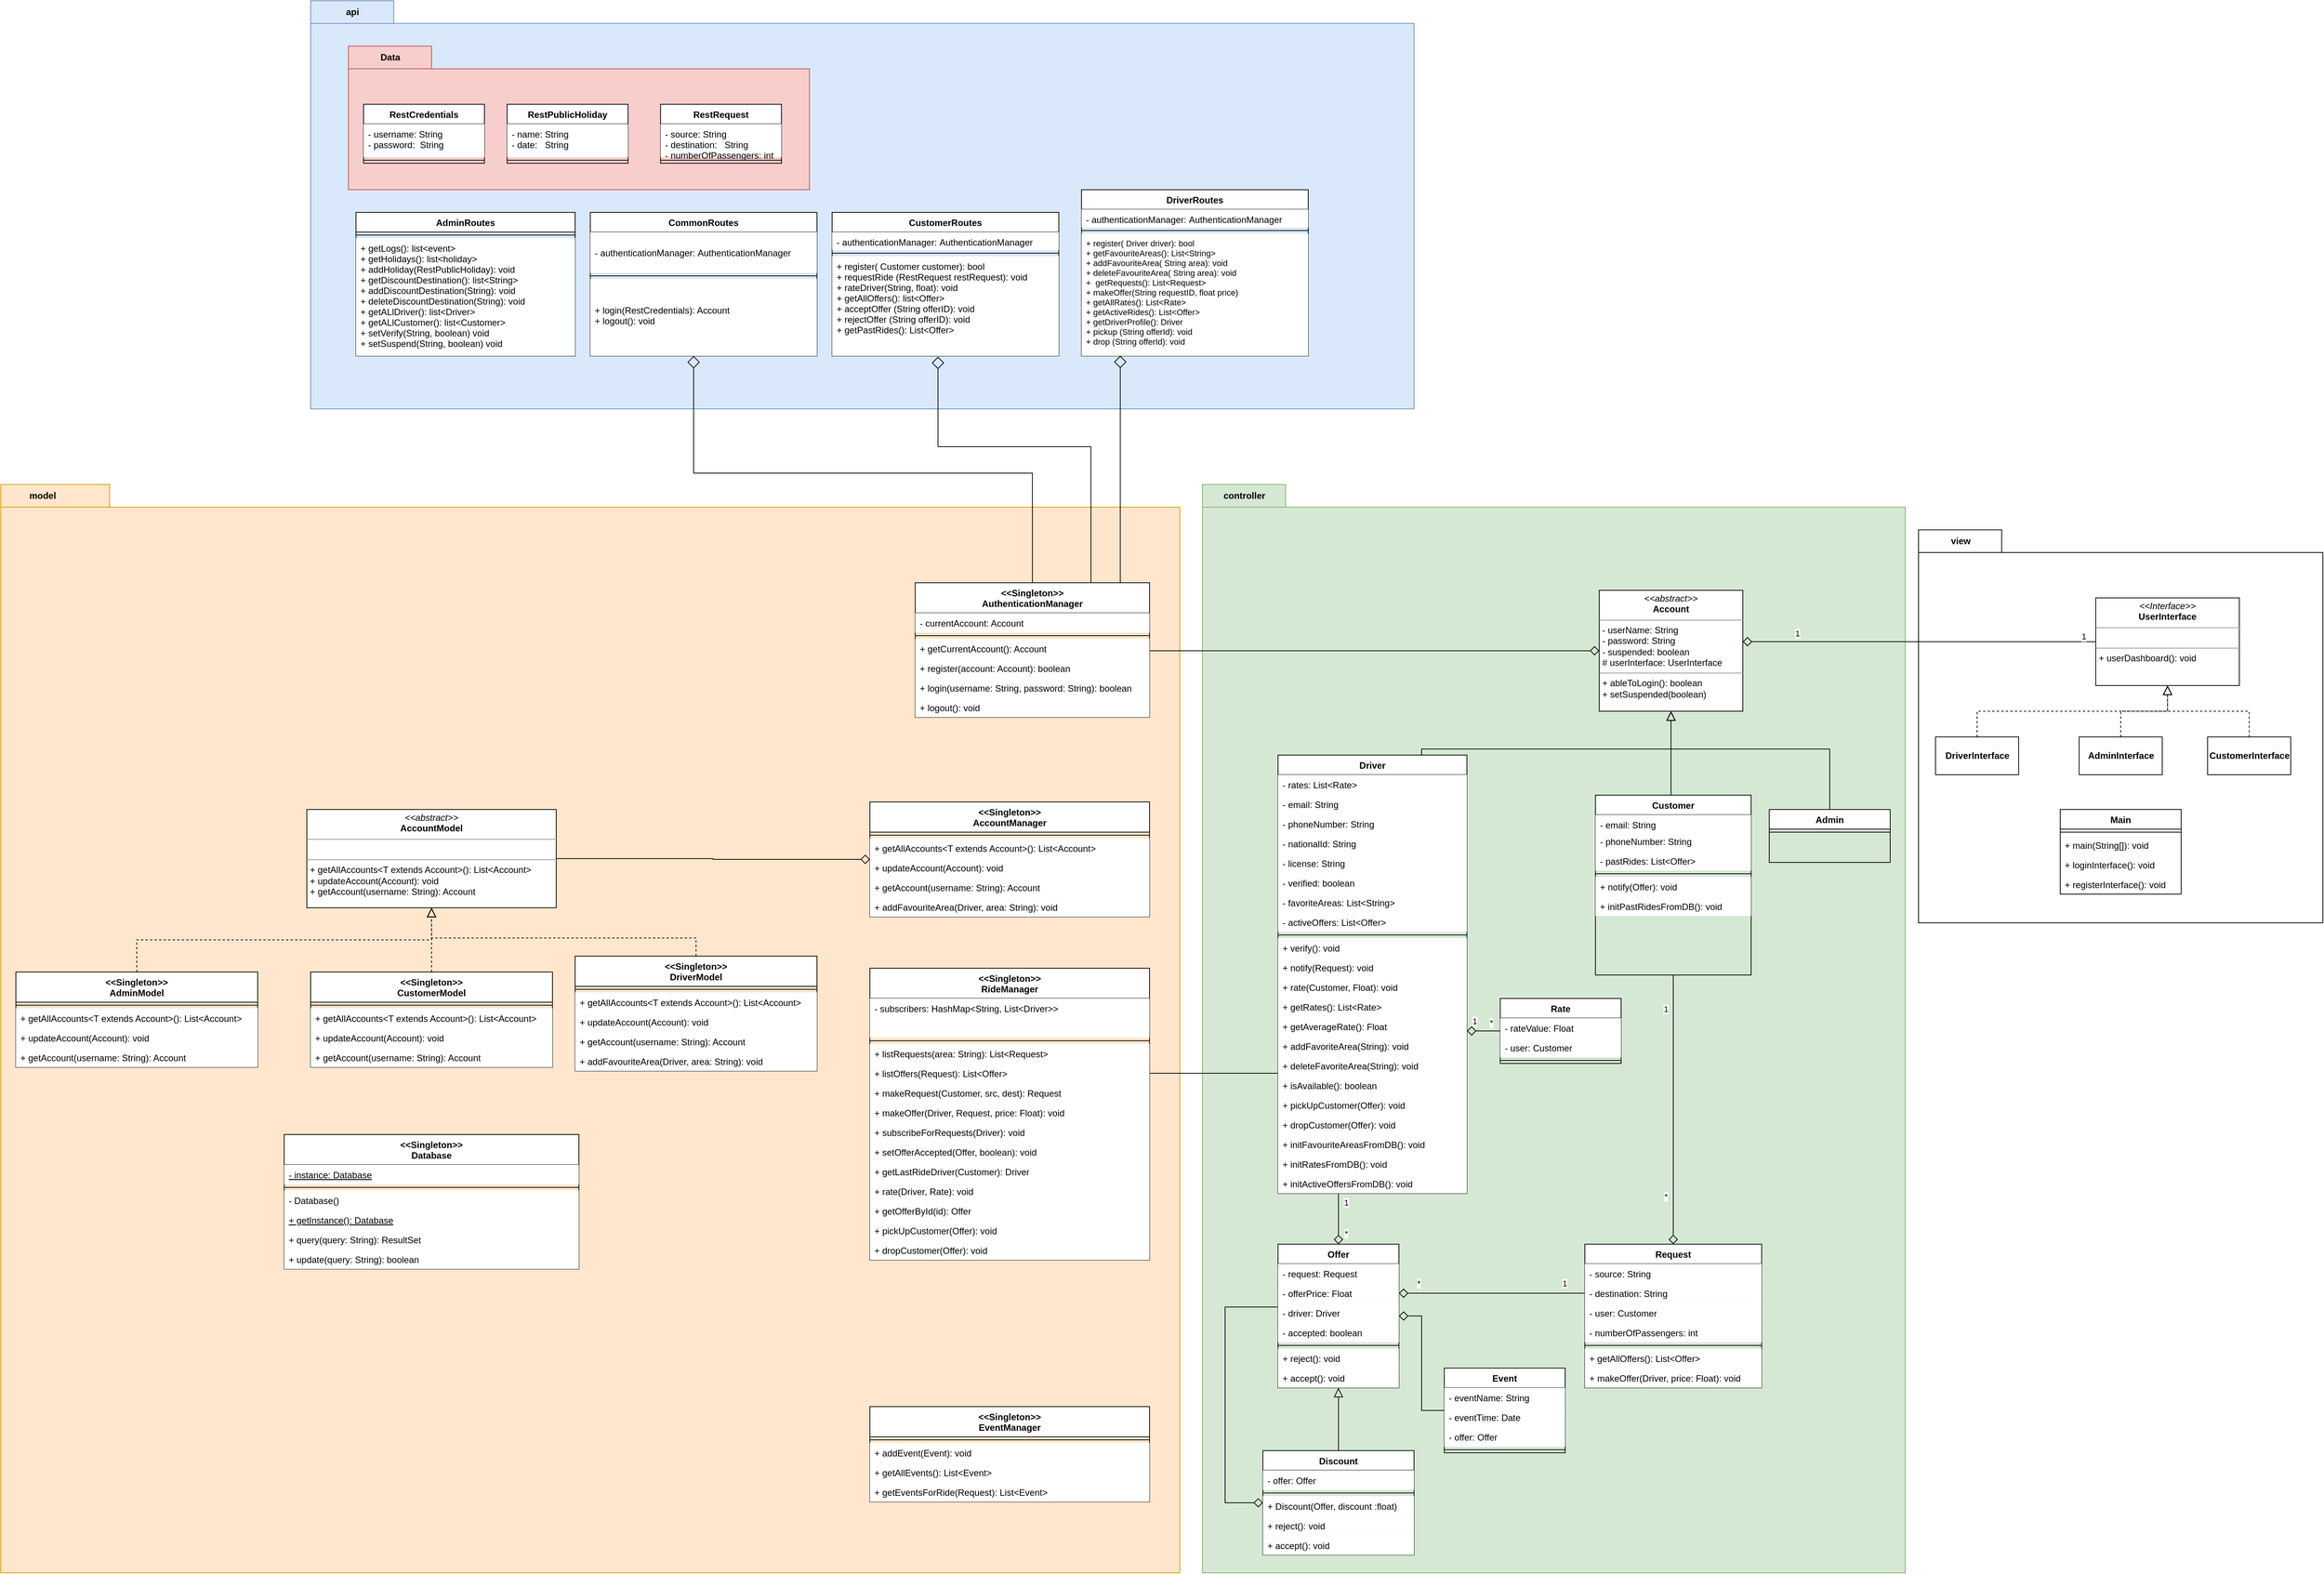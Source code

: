 <mxfile version="16.1.2" type="device"><diagram id="C5RBs43oDa-KdzZeNtuy" name="Page-1"><mxGraphModel dx="6394" dy="4052" grid="1" gridSize="10" guides="1" tooltips="1" connect="1" arrows="1" fold="1" page="1" pageScale="1" pageWidth="827" pageHeight="1169" math="0" shadow="0"><root><mxCell id="WIyWlLk6GJQsqaUBKTNV-0"/><mxCell id="WIyWlLk6GJQsqaUBKTNV-1" parent="WIyWlLk6GJQsqaUBKTNV-0"/><mxCell id="iBT3QhNaHT7GA6XLLsNR-63" value="controller" style="shape=folder;fontStyle=1;tabWidth=110;tabHeight=30;tabPosition=left;html=1;boundedLbl=1;labelInHeader=1;container=1;collapsible=0;recursiveResize=0;fillColor=#d5e8d4;strokeColor=#82b366;" parent="WIyWlLk6GJQsqaUBKTNV-1" vertex="1"><mxGeometry x="60" y="-90" width="930" height="1440" as="geometry"/></mxCell><mxCell id="zkfFHV4jXpPFQw0GAbJ--6" value="Driver" style="swimlane;fontStyle=1;align=center;verticalAlign=top;childLayout=stackLayout;horizontal=1;startSize=26;horizontalStack=0;resizeParent=1;resizeLast=0;collapsible=1;marginBottom=0;rounded=0;shadow=0;strokeWidth=1;" parent="iBT3QhNaHT7GA6XLLsNR-63" vertex="1"><mxGeometry x="100" y="358" width="250" height="580" as="geometry"><mxRectangle x="130" y="380" width="160" height="26" as="alternateBounds"/></mxGeometry></mxCell><mxCell id="zkfFHV4jXpPFQw0GAbJ--7" value="- rates: List&lt;Rate&gt;" style="text;align=left;verticalAlign=top;spacingLeft=4;spacingRight=4;overflow=hidden;rotatable=0;points=[[0,0.5],[1,0.5]];portConstraint=eastwest;fillColor=default;" parent="zkfFHV4jXpPFQw0GAbJ--6" vertex="1"><mxGeometry y="26" width="250" height="26" as="geometry"/></mxCell><mxCell id="w5iB4dzZolfaCFKxt3o3-39" value="- email: String" style="text;align=left;verticalAlign=top;spacingLeft=4;spacingRight=4;overflow=hidden;rotatable=0;points=[[0,0.5],[1,0.5]];portConstraint=eastwest;fillColor=default;" parent="zkfFHV4jXpPFQw0GAbJ--6" vertex="1"><mxGeometry y="52" width="250" height="26" as="geometry"/></mxCell><mxCell id="w5iB4dzZolfaCFKxt3o3-38" value="- phoneNumber: String" style="text;align=left;verticalAlign=top;spacingLeft=4;spacingRight=4;overflow=hidden;rotatable=0;points=[[0,0.5],[1,0.5]];portConstraint=eastwest;fillColor=default;" parent="zkfFHV4jXpPFQw0GAbJ--6" vertex="1"><mxGeometry y="78" width="250" height="26" as="geometry"/></mxCell><mxCell id="w5iB4dzZolfaCFKxt3o3-41" value="- nationalId: String" style="text;align=left;verticalAlign=top;spacingLeft=4;spacingRight=4;overflow=hidden;rotatable=0;points=[[0,0.5],[1,0.5]];portConstraint=eastwest;fillColor=default;" parent="zkfFHV4jXpPFQw0GAbJ--6" vertex="1"><mxGeometry y="104" width="250" height="26" as="geometry"/></mxCell><mxCell id="w5iB4dzZolfaCFKxt3o3-42" value="- license: String" style="text;align=left;verticalAlign=top;spacingLeft=4;spacingRight=4;overflow=hidden;rotatable=0;points=[[0,0.5],[1,0.5]];portConstraint=eastwest;fillColor=default;" parent="zkfFHV4jXpPFQw0GAbJ--6" vertex="1"><mxGeometry y="130" width="250" height="26" as="geometry"/></mxCell><mxCell id="w5iB4dzZolfaCFKxt3o3-66" value="- verified: boolean" style="text;align=left;verticalAlign=top;spacingLeft=4;spacingRight=4;overflow=hidden;rotatable=0;points=[[0,0.5],[1,0.5]];portConstraint=eastwest;fillColor=default;" parent="zkfFHV4jXpPFQw0GAbJ--6" vertex="1"><mxGeometry y="156" width="250" height="26" as="geometry"/></mxCell><mxCell id="7SoQya0u1LMSxueLL0BQ-15" value="- favoriteAreas: List&lt;String&gt;" style="text;align=left;verticalAlign=top;spacingLeft=4;spacingRight=4;overflow=hidden;rotatable=0;points=[[0,0.5],[1,0.5]];portConstraint=eastwest;fillColor=default;" parent="zkfFHV4jXpPFQw0GAbJ--6" vertex="1"><mxGeometry y="182" width="250" height="26" as="geometry"/></mxCell><mxCell id="ChVsyY11GNlikGurX93--1" value="- activeOffers: List&lt;Offer&gt;" style="text;align=left;verticalAlign=top;spacingLeft=4;spacingRight=4;overflow=hidden;rotatable=0;points=[[0,0.5],[1,0.5]];portConstraint=eastwest;fillColor=default;" parent="zkfFHV4jXpPFQw0GAbJ--6" vertex="1"><mxGeometry y="208" width="250" height="26" as="geometry"/></mxCell><mxCell id="zkfFHV4jXpPFQw0GAbJ--9" value="" style="line;html=1;strokeWidth=1;align=left;verticalAlign=middle;spacingTop=-1;spacingLeft=3;spacingRight=3;rotatable=0;labelPosition=right;points=[];portConstraint=eastwest;" parent="zkfFHV4jXpPFQw0GAbJ--6" vertex="1"><mxGeometry y="234" width="250" height="8" as="geometry"/></mxCell><mxCell id="7SoQya0u1LMSxueLL0BQ-1" value="+ verify(): void" style="text;align=left;verticalAlign=top;spacingLeft=4;spacingRight=4;overflow=hidden;rotatable=0;points=[[0,0.5],[1,0.5]];portConstraint=eastwest;fillColor=default;" parent="zkfFHV4jXpPFQw0GAbJ--6" vertex="1"><mxGeometry y="242" width="250" height="26" as="geometry"/></mxCell><mxCell id="7SoQya0u1LMSxueLL0BQ-7" value="+ notify(Request): void" style="text;align=left;verticalAlign=top;spacingLeft=4;spacingRight=4;overflow=hidden;rotatable=0;points=[[0,0.5],[1,0.5]];portConstraint=eastwest;fillColor=default;" parent="zkfFHV4jXpPFQw0GAbJ--6" vertex="1"><mxGeometry y="268" width="250" height="26" as="geometry"/></mxCell><mxCell id="7SoQya0u1LMSxueLL0BQ-9" value="+ rate(Customer, Float): void" style="text;align=left;verticalAlign=top;spacingLeft=4;spacingRight=4;overflow=hidden;rotatable=0;points=[[0,0.5],[1,0.5]];portConstraint=eastwest;fillColor=default;" parent="zkfFHV4jXpPFQw0GAbJ--6" vertex="1"><mxGeometry y="294" width="250" height="26" as="geometry"/></mxCell><mxCell id="7SoQya0u1LMSxueLL0BQ-17" value="+ getRates(): List&lt;Rate&gt;" style="text;align=left;verticalAlign=top;spacingLeft=4;spacingRight=4;overflow=hidden;rotatable=0;points=[[0,0.5],[1,0.5]];portConstraint=eastwest;fillColor=default;" parent="zkfFHV4jXpPFQw0GAbJ--6" vertex="1"><mxGeometry y="320" width="250" height="26" as="geometry"/></mxCell><mxCell id="7SoQya0u1LMSxueLL0BQ-18" value="+ getAverageRate(): Float" style="text;align=left;verticalAlign=top;spacingLeft=4;spacingRight=4;overflow=hidden;rotatable=0;points=[[0,0.5],[1,0.5]];portConstraint=eastwest;fillColor=default;" parent="zkfFHV4jXpPFQw0GAbJ--6" vertex="1"><mxGeometry y="346" width="250" height="26" as="geometry"/></mxCell><mxCell id="7SoQya0u1LMSxueLL0BQ-44" value="+ addFavoriteArea(String): void" style="text;align=left;verticalAlign=top;spacingLeft=4;spacingRight=4;overflow=hidden;rotatable=0;points=[[0,0.5],[1,0.5]];portConstraint=eastwest;fillColor=default;" parent="zkfFHV4jXpPFQw0GAbJ--6" vertex="1"><mxGeometry y="372" width="250" height="26" as="geometry"/></mxCell><mxCell id="7SoQya0u1LMSxueLL0BQ-45" value="+ deleteFavoriteArea(String): void" style="text;align=left;verticalAlign=top;spacingLeft=4;spacingRight=4;overflow=hidden;rotatable=0;points=[[0,0.5],[1,0.5]];portConstraint=eastwest;fillColor=default;" parent="zkfFHV4jXpPFQw0GAbJ--6" vertex="1"><mxGeometry y="398" width="250" height="26" as="geometry"/></mxCell><mxCell id="ChVsyY11GNlikGurX93--3" value="+ isAvailable(): boolean" style="text;align=left;verticalAlign=top;spacingLeft=4;spacingRight=4;overflow=hidden;rotatable=0;points=[[0,0.5],[1,0.5]];portConstraint=eastwest;fillColor=default;" parent="zkfFHV4jXpPFQw0GAbJ--6" vertex="1"><mxGeometry y="424" width="250" height="26" as="geometry"/></mxCell><mxCell id="ChVsyY11GNlikGurX93--5" value="+ pickUpCustomer(Offer): void" style="text;align=left;verticalAlign=top;spacingLeft=4;spacingRight=4;overflow=hidden;rotatable=0;points=[[0,0.5],[1,0.5]];portConstraint=eastwest;fillColor=default;" parent="zkfFHV4jXpPFQw0GAbJ--6" vertex="1"><mxGeometry y="450" width="250" height="26" as="geometry"/></mxCell><mxCell id="ChVsyY11GNlikGurX93--4" value="+ dropCustomer(Offer): void" style="text;align=left;verticalAlign=top;spacingLeft=4;spacingRight=4;overflow=hidden;rotatable=0;points=[[0,0.5],[1,0.5]];portConstraint=eastwest;fillColor=default;" parent="zkfFHV4jXpPFQw0GAbJ--6" vertex="1"><mxGeometry y="476" width="250" height="26" as="geometry"/></mxCell><mxCell id="QoB4XpsAoACCfHItstRV-1" value="+ initFavouriteAreasFromDB(): void" style="text;align=left;verticalAlign=top;spacingLeft=4;spacingRight=4;overflow=hidden;rotatable=0;points=[[0,0.5],[1,0.5]];portConstraint=eastwest;fillColor=default;" parent="zkfFHV4jXpPFQw0GAbJ--6" vertex="1"><mxGeometry y="502" width="250" height="26" as="geometry"/></mxCell><mxCell id="QoB4XpsAoACCfHItstRV-2" value="+ initRatesFromDB(): void" style="text;align=left;verticalAlign=top;spacingLeft=4;spacingRight=4;overflow=hidden;rotatable=0;points=[[0,0.5],[1,0.5]];portConstraint=eastwest;fillColor=default;" parent="zkfFHV4jXpPFQw0GAbJ--6" vertex="1"><mxGeometry y="528" width="250" height="26" as="geometry"/></mxCell><mxCell id="ChVsyY11GNlikGurX93--2" value="+ initActiveOffersFromDB(): void" style="text;align=left;verticalAlign=top;spacingLeft=4;spacingRight=4;overflow=hidden;rotatable=0;points=[[0,0.5],[1,0.5]];portConstraint=eastwest;fillColor=default;" parent="zkfFHV4jXpPFQw0GAbJ--6" vertex="1"><mxGeometry y="554" width="250" height="26" as="geometry"/></mxCell><mxCell id="iBT3QhNaHT7GA6XLLsNR-61" value="view" style="shape=folder;fontStyle=1;tabWidth=110;tabHeight=30;tabPosition=left;html=1;boundedLbl=1;labelInHeader=1;container=1;collapsible=0;recursiveResize=0;" parent="WIyWlLk6GJQsqaUBKTNV-1" vertex="1"><mxGeometry x="1007.5" y="-30" width="535" height="520" as="geometry"/></mxCell><mxCell id="iBT3QhNaHT7GA6XLLsNR-59" value="model" style="shape=folder;fontStyle=1;tabWidth=110;tabHeight=30;tabPosition=left;html=1;boundedLbl=1;labelInHeader=1;container=1;collapsible=0;recursiveResize=0;fillColor=#ffe6cc;strokeColor=#d79b00;" parent="WIyWlLk6GJQsqaUBKTNV-1" vertex="1"><mxGeometry x="-1530" y="-90" width="1560" height="1440" as="geometry"/></mxCell><mxCell id="w5iB4dzZolfaCFKxt3o3-48" style="edgeStyle=elbowEdgeStyle;rounded=0;orthogonalLoop=1;jettySize=auto;html=1;endArrow=diamond;endFill=0;startSize=6;endSize=10;" parent="WIyWlLk6GJQsqaUBKTNV-1" source="zkfFHV4jXpPFQw0GAbJ--6" target="w5iB4dzZolfaCFKxt3o3-8" edge="1"><mxGeometry relative="1" as="geometry"><mxPoint x="240" y="802" as="sourcePoint"/></mxGeometry></mxCell><mxCell id="w5iB4dzZolfaCFKxt3o3-51" value="1" style="edgeLabel;html=1;align=center;verticalAlign=middle;resizable=0;points=[];" parent="w5iB4dzZolfaCFKxt3o3-48" vertex="1" connectable="0"><mxGeometry x="-0.673" y="1" relative="1" as="geometry"><mxPoint x="9" y="1" as="offset"/></mxGeometry></mxCell><mxCell id="w5iB4dzZolfaCFKxt3o3-52" value="*" style="edgeLabel;html=1;align=center;verticalAlign=middle;resizable=0;points=[];" parent="w5iB4dzZolfaCFKxt3o3-48" vertex="1" connectable="0"><mxGeometry x="0.577" y="2" relative="1" as="geometry"><mxPoint x="8" as="offset"/></mxGeometry></mxCell><mxCell id="zkfFHV4jXpPFQw0GAbJ--12" value="" style="endArrow=block;endSize=10;endFill=0;shadow=0;strokeWidth=1;rounded=0;edgeStyle=elbowEdgeStyle;elbow=vertical;" parent="WIyWlLk6GJQsqaUBKTNV-1" source="zkfFHV4jXpPFQw0GAbJ--6" target="w5iB4dzZolfaCFKxt3o3-24" edge="1"><mxGeometry width="160" relative="1" as="geometry"><mxPoint x="240" y="203" as="sourcePoint"/><mxPoint x="240" y="203" as="targetPoint"/><Array as="points"><mxPoint x="350" y="260"/></Array></mxGeometry></mxCell><mxCell id="zkfFHV4jXpPFQw0GAbJ--13" value="Admin" style="swimlane;fontStyle=1;align=center;verticalAlign=top;childLayout=stackLayout;horizontal=1;startSize=26;horizontalStack=0;resizeParent=1;resizeLast=0;collapsible=1;marginBottom=0;rounded=0;shadow=0;strokeWidth=1;fillColor=default;" parent="WIyWlLk6GJQsqaUBKTNV-1" vertex="1"><mxGeometry x="810" y="340" width="160" height="70" as="geometry"><mxRectangle x="340" y="380" width="170" height="26" as="alternateBounds"/></mxGeometry></mxCell><mxCell id="zkfFHV4jXpPFQw0GAbJ--15" value="" style="line;html=1;strokeWidth=1;align=left;verticalAlign=middle;spacingTop=-1;spacingLeft=3;spacingRight=3;rotatable=0;labelPosition=right;points=[];portConstraint=eastwest;" parent="zkfFHV4jXpPFQw0GAbJ--13" vertex="1"><mxGeometry y="26" width="160" height="8" as="geometry"/></mxCell><mxCell id="zkfFHV4jXpPFQw0GAbJ--16" value="" style="endArrow=block;endSize=10;endFill=0;shadow=0;strokeWidth=1;rounded=0;edgeStyle=elbowEdgeStyle;elbow=vertical;" parent="WIyWlLk6GJQsqaUBKTNV-1" source="zkfFHV4jXpPFQw0GAbJ--13" target="w5iB4dzZolfaCFKxt3o3-24" edge="1"><mxGeometry width="160" relative="1" as="geometry"><mxPoint x="480" y="373" as="sourcePoint"/><mxPoint x="580" y="271" as="targetPoint"/><Array as="points"><mxPoint x="780" y="260"/><mxPoint x="760" y="260"/></Array></mxGeometry></mxCell><mxCell id="Ns_RnX9oCoEZtdEbdizP-0" style="edgeStyle=elbowEdgeStyle;rounded=0;orthogonalLoop=1;jettySize=auto;html=1;endArrow=block;endFill=0;elbow=vertical;endSize=10;startSize=6;" parent="WIyWlLk6GJQsqaUBKTNV-1" source="zkfFHV4jXpPFQw0GAbJ--17" target="w5iB4dzZolfaCFKxt3o3-24" edge="1"><mxGeometry relative="1" as="geometry"><mxPoint x="680" y="310" as="sourcePoint"/><Array as="points"><mxPoint x="680" y="260"/><mxPoint x="680" y="280"/><mxPoint x="680" y="260"/><mxPoint x="870" y="280"/></Array></mxGeometry></mxCell><mxCell id="w5iB4dzZolfaCFKxt3o3-47" style="edgeStyle=elbowEdgeStyle;rounded=0;orthogonalLoop=1;jettySize=auto;html=1;endArrow=diamond;endFill=0;startSize=6;endSize=10;" parent="WIyWlLk6GJQsqaUBKTNV-1" source="zkfFHV4jXpPFQw0GAbJ--17" target="w5iB4dzZolfaCFKxt3o3-0" edge="1"><mxGeometry relative="1" as="geometry"/></mxCell><mxCell id="w5iB4dzZolfaCFKxt3o3-49" value="1" style="edgeLabel;html=1;align=center;verticalAlign=middle;resizable=0;points=[];" parent="w5iB4dzZolfaCFKxt3o3-47" vertex="1" connectable="0"><mxGeometry x="-0.744" y="1" relative="1" as="geometry"><mxPoint x="-11" y="-1" as="offset"/></mxGeometry></mxCell><mxCell id="w5iB4dzZolfaCFKxt3o3-50" value="*" style="edgeLabel;html=1;align=center;verticalAlign=middle;resizable=0;points=[];" parent="w5iB4dzZolfaCFKxt3o3-47" vertex="1" connectable="0"><mxGeometry x="0.644" y="-2" relative="1" as="geometry"><mxPoint x="-8" as="offset"/></mxGeometry></mxCell><mxCell id="zkfFHV4jXpPFQw0GAbJ--17" value="Customer" style="swimlane;fontStyle=1;align=center;verticalAlign=top;childLayout=stackLayout;horizontal=1;startSize=26;horizontalStack=0;resizeParent=1;resizeLast=0;collapsible=1;marginBottom=0;rounded=0;shadow=0;strokeWidth=1;" parent="WIyWlLk6GJQsqaUBKTNV-1" vertex="1"><mxGeometry x="580" y="321" width="206" height="238" as="geometry"><mxRectangle x="550" y="140" width="160" height="26" as="alternateBounds"/></mxGeometry></mxCell><mxCell id="zkfFHV4jXpPFQw0GAbJ--18" value="- email: String" style="text;align=left;verticalAlign=top;spacingLeft=4;spacingRight=4;overflow=hidden;rotatable=0;points=[[0,0.5],[1,0.5]];portConstraint=eastwest;fillColor=default;" parent="zkfFHV4jXpPFQw0GAbJ--17" vertex="1"><mxGeometry y="26" width="206" height="22" as="geometry"/></mxCell><mxCell id="zkfFHV4jXpPFQw0GAbJ--19" value="- phoneNumber: String" style="text;align=left;verticalAlign=top;spacingLeft=4;spacingRight=4;overflow=hidden;rotatable=0;points=[[0,0.5],[1,0.5]];portConstraint=eastwest;rounded=0;shadow=0;html=0;fillColor=default;" parent="zkfFHV4jXpPFQw0GAbJ--17" vertex="1"><mxGeometry y="48" width="206" height="26" as="geometry"/></mxCell><mxCell id="7SoQya0u1LMSxueLL0BQ-8" value="- pastRides: List&lt;Offer&gt;" style="text;align=left;verticalAlign=top;spacingLeft=4;spacingRight=4;overflow=hidden;rotatable=0;points=[[0,0.5],[1,0.5]];portConstraint=eastwest;rounded=0;shadow=0;html=0;fillColor=default;" parent="zkfFHV4jXpPFQw0GAbJ--17" vertex="1"><mxGeometry y="74" width="206" height="26" as="geometry"/></mxCell><mxCell id="zkfFHV4jXpPFQw0GAbJ--23" value="" style="line;html=1;strokeWidth=1;align=left;verticalAlign=middle;spacingTop=-1;spacingLeft=3;spacingRight=3;rotatable=0;labelPosition=right;points=[];portConstraint=eastwest;" parent="zkfFHV4jXpPFQw0GAbJ--17" vertex="1"><mxGeometry y="100" width="206" height="8" as="geometry"/></mxCell><mxCell id="7SoQya0u1LMSxueLL0BQ-4" value="+ notify(Offer): void" style="text;align=left;verticalAlign=top;spacingLeft=4;spacingRight=4;overflow=hidden;rotatable=0;points=[[0,0.5],[1,0.5]];portConstraint=eastwest;fillColor=default;" parent="zkfFHV4jXpPFQw0GAbJ--17" vertex="1"><mxGeometry y="108" width="206" height="26" as="geometry"/></mxCell><mxCell id="QoB4XpsAoACCfHItstRV-0" value="+ initPastRidesFromDB(): void" style="text;align=left;verticalAlign=top;spacingLeft=4;spacingRight=4;overflow=hidden;rotatable=0;points=[[0,0.5],[1,0.5]];portConstraint=eastwest;fillColor=default;" parent="zkfFHV4jXpPFQw0GAbJ--17" vertex="1"><mxGeometry y="134" width="206" height="26" as="geometry"/></mxCell><mxCell id="w5iB4dzZolfaCFKxt3o3-14" style="edgeStyle=elbowEdgeStyle;rounded=0;orthogonalLoop=1;jettySize=auto;html=1;endArrow=diamond;endFill=0;endSize=10;elbow=vertical;" parent="WIyWlLk6GJQsqaUBKTNV-1" source="w5iB4dzZolfaCFKxt3o3-0" target="w5iB4dzZolfaCFKxt3o3-12" edge="1"><mxGeometry relative="1" as="geometry"/></mxCell><mxCell id="w5iB4dzZolfaCFKxt3o3-15" value="1" style="edgeLabel;html=1;align=center;verticalAlign=middle;resizable=0;points=[];" parent="w5iB4dzZolfaCFKxt3o3-14" vertex="1" connectable="0"><mxGeometry x="-0.247" relative="1" as="geometry"><mxPoint x="65" y="-13" as="offset"/></mxGeometry></mxCell><mxCell id="w5iB4dzZolfaCFKxt3o3-16" value="*" style="edgeLabel;html=1;align=center;verticalAlign=middle;resizable=0;points=[];" parent="w5iB4dzZolfaCFKxt3o3-14" vertex="1" connectable="0"><mxGeometry x="0.33" y="1" relative="1" as="geometry"><mxPoint x="-57" y="-14" as="offset"/></mxGeometry></mxCell><mxCell id="w5iB4dzZolfaCFKxt3o3-0" value="Request" style="swimlane;fontStyle=1;align=center;verticalAlign=top;childLayout=stackLayout;horizontal=1;startSize=26;horizontalStack=0;resizeParent=1;resizeParentMax=0;resizeLast=0;collapsible=1;marginBottom=0;" parent="WIyWlLk6GJQsqaUBKTNV-1" vertex="1"><mxGeometry x="566" y="915.11" width="234" height="190" as="geometry"/></mxCell><mxCell id="w5iB4dzZolfaCFKxt3o3-1" value="- source: String" style="text;strokeColor=none;fillColor=default;align=left;verticalAlign=top;spacingLeft=4;spacingRight=4;overflow=hidden;rotatable=0;points=[[0,0.5],[1,0.5]];portConstraint=eastwest;" parent="w5iB4dzZolfaCFKxt3o3-0" vertex="1"><mxGeometry y="26" width="234" height="26" as="geometry"/></mxCell><mxCell id="w5iB4dzZolfaCFKxt3o3-6" value="- destination: String" style="text;strokeColor=none;fillColor=default;align=left;verticalAlign=top;spacingLeft=4;spacingRight=4;overflow=hidden;rotatable=0;points=[[0,0.5],[1,0.5]];portConstraint=eastwest;" parent="w5iB4dzZolfaCFKxt3o3-0" vertex="1"><mxGeometry y="52" width="234" height="26" as="geometry"/></mxCell><mxCell id="w5iB4dzZolfaCFKxt3o3-7" value="- user: Customer" style="text;strokeColor=none;fillColor=default;align=left;verticalAlign=top;spacingLeft=4;spacingRight=4;overflow=hidden;rotatable=0;points=[[0,0.5],[1,0.5]];portConstraint=eastwest;" parent="w5iB4dzZolfaCFKxt3o3-0" vertex="1"><mxGeometry y="78" width="234" height="26" as="geometry"/></mxCell><mxCell id="ChVsyY11GNlikGurX93--0" value="- numberOfPassengers: int" style="text;strokeColor=none;fillColor=default;align=left;verticalAlign=top;spacingLeft=4;spacingRight=4;overflow=hidden;rotatable=0;points=[[0,0.5],[1,0.5]];portConstraint=eastwest;" parent="w5iB4dzZolfaCFKxt3o3-0" vertex="1"><mxGeometry y="104" width="234" height="26" as="geometry"/></mxCell><mxCell id="w5iB4dzZolfaCFKxt3o3-2" value="" style="line;strokeWidth=1;fillColor=none;align=left;verticalAlign=middle;spacingTop=-1;spacingLeft=3;spacingRight=3;rotatable=0;labelPosition=right;points=[];portConstraint=eastwest;" parent="w5iB4dzZolfaCFKxt3o3-0" vertex="1"><mxGeometry y="130" width="234" height="8" as="geometry"/></mxCell><mxCell id="w5iB4dzZolfaCFKxt3o3-3" value="+ getAllOffers(): List&lt;Offer&gt;" style="text;strokeColor=none;fillColor=default;align=left;verticalAlign=top;spacingLeft=4;spacingRight=4;overflow=hidden;rotatable=0;points=[[0,0.5],[1,0.5]];portConstraint=eastwest;" parent="w5iB4dzZolfaCFKxt3o3-0" vertex="1"><mxGeometry y="138" width="234" height="26" as="geometry"/></mxCell><mxCell id="7SoQya0u1LMSxueLL0BQ-16" value="+ makeOffer(Driver, price: Float): void" style="text;align=left;verticalAlign=top;spacingLeft=4;spacingRight=4;overflow=hidden;rotatable=0;points=[[0,0.5],[1,0.5]];portConstraint=eastwest;fillColor=default;" parent="w5iB4dzZolfaCFKxt3o3-0" vertex="1"><mxGeometry y="164" width="234" height="26" as="geometry"/></mxCell><mxCell id="iBT3QhNaHT7GA6XLLsNR-39" style="edgeStyle=elbowEdgeStyle;rounded=0;orthogonalLoop=1;jettySize=auto;html=1;endArrow=diamond;endFill=0;endSize=10;" parent="WIyWlLk6GJQsqaUBKTNV-1" source="w5iB4dzZolfaCFKxt3o3-8" target="iBT3QhNaHT7GA6XLLsNR-0" edge="1"><mxGeometry relative="1" as="geometry"><Array as="points"><mxPoint x="90" y="998.29"/><mxPoint x="60" y="1098.29"/><mxPoint x="20" y="1138.29"/></Array></mxGeometry></mxCell><mxCell id="w5iB4dzZolfaCFKxt3o3-8" value="Offer" style="swimlane;fontStyle=1;align=center;verticalAlign=top;childLayout=stackLayout;horizontal=1;startSize=26;horizontalStack=0;resizeParent=1;resizeParentMax=0;resizeLast=0;collapsible=1;marginBottom=0;" parent="WIyWlLk6GJQsqaUBKTNV-1" vertex="1"><mxGeometry x="160" y="915.11" width="160" height="190" as="geometry"/></mxCell><mxCell id="w5iB4dzZolfaCFKxt3o3-9" value="- request: Request" style="text;strokeColor=none;fillColor=default;align=left;verticalAlign=top;spacingLeft=4;spacingRight=4;overflow=hidden;rotatable=0;points=[[0,0.5],[1,0.5]];portConstraint=eastwest;" parent="w5iB4dzZolfaCFKxt3o3-8" vertex="1"><mxGeometry y="26" width="160" height="26" as="geometry"/></mxCell><mxCell id="w5iB4dzZolfaCFKxt3o3-12" value="- offerPrice: Float" style="text;strokeColor=none;fillColor=default;align=left;verticalAlign=top;spacingLeft=4;spacingRight=4;overflow=hidden;rotatable=0;points=[[0,0.5],[1,0.5]];portConstraint=eastwest;" parent="w5iB4dzZolfaCFKxt3o3-8" vertex="1"><mxGeometry y="52" width="160" height="26" as="geometry"/></mxCell><mxCell id="w5iB4dzZolfaCFKxt3o3-13" value="- driver: Driver" style="text;strokeColor=none;fillColor=default;align=left;verticalAlign=top;spacingLeft=4;spacingRight=4;overflow=hidden;rotatable=0;points=[[0,0.5],[1,0.5]];portConstraint=eastwest;" parent="w5iB4dzZolfaCFKxt3o3-8" vertex="1"><mxGeometry y="78" width="160" height="26" as="geometry"/></mxCell><mxCell id="QoB4XpsAoACCfHItstRV-3" value="- accepted: boolean" style="text;strokeColor=none;fillColor=default;align=left;verticalAlign=top;spacingLeft=4;spacingRight=4;overflow=hidden;rotatable=0;points=[[0,0.5],[1,0.5]];portConstraint=eastwest;" parent="w5iB4dzZolfaCFKxt3o3-8" vertex="1"><mxGeometry y="104" width="160" height="26" as="geometry"/></mxCell><mxCell id="w5iB4dzZolfaCFKxt3o3-10" value="" style="line;strokeWidth=1;fillColor=none;align=left;verticalAlign=middle;spacingTop=-1;spacingLeft=3;spacingRight=3;rotatable=0;labelPosition=right;points=[];portConstraint=eastwest;" parent="w5iB4dzZolfaCFKxt3o3-8" vertex="1"><mxGeometry y="130" width="160" height="8" as="geometry"/></mxCell><mxCell id="w5iB4dzZolfaCFKxt3o3-11" value="+ reject(): void" style="text;strokeColor=none;fillColor=default;align=left;verticalAlign=top;spacingLeft=4;spacingRight=4;overflow=hidden;rotatable=0;points=[[0,0.5],[1,0.5]];portConstraint=eastwest;" parent="w5iB4dzZolfaCFKxt3o3-8" vertex="1"><mxGeometry y="138" width="160" height="26" as="geometry"/></mxCell><mxCell id="7SoQya0u1LMSxueLL0BQ-5" value="+ accept(): void" style="text;strokeColor=none;fillColor=default;align=left;verticalAlign=top;spacingLeft=4;spacingRight=4;overflow=hidden;rotatable=0;points=[[0,0.5],[1,0.5]];portConstraint=eastwest;" parent="w5iB4dzZolfaCFKxt3o3-8" vertex="1"><mxGeometry y="164" width="160" height="26" as="geometry"/></mxCell><mxCell id="w5iB4dzZolfaCFKxt3o3-24" value="&lt;p style=&quot;margin: 0px ; margin-top: 4px ; text-align: center&quot;&gt;&lt;i&gt;&amp;lt;&amp;lt;abstract&amp;gt;&amp;gt;&lt;/i&gt;&lt;br&gt;&lt;b&gt;Account&lt;/b&gt;&lt;/p&gt;&lt;hr size=&quot;1&quot;&gt;&lt;p style=&quot;margin: 0px ; margin-left: 4px&quot;&gt;- userName: String&lt;br&gt;- password: String&lt;/p&gt;&lt;p style=&quot;margin: 0px ; margin-left: 4px&quot;&gt;- suspended: boolean&lt;br&gt;&lt;/p&gt;&lt;p style=&quot;margin: 0px ; margin-left: 4px&quot;&gt;# userInterface: UserInterface&lt;/p&gt;&lt;hr size=&quot;1&quot;&gt;&lt;p style=&quot;margin: 0px ; margin-left: 4px&quot;&gt;+ ableToLogin(): boolean&lt;/p&gt;&lt;p style=&quot;margin: 0px ; margin-left: 4px&quot;&gt;+ setSuspended(boolean)&lt;br&gt;&lt;/p&gt;" style="verticalAlign=top;align=left;overflow=fill;fontSize=12;fontFamily=Helvetica;html=1;" parent="WIyWlLk6GJQsqaUBKTNV-1" vertex="1"><mxGeometry x="585" y="50" width="190" height="160" as="geometry"/></mxCell><mxCell id="w5iB4dzZolfaCFKxt3o3-35" style="edgeStyle=elbowEdgeStyle;rounded=0;orthogonalLoop=1;jettySize=auto;elbow=vertical;html=1;endArrow=diamond;endFill=0;startSize=6;endSize=10;" parent="WIyWlLk6GJQsqaUBKTNV-1" source="w5iB4dzZolfaCFKxt3o3-25" edge="1"><mxGeometry relative="1" as="geometry"/></mxCell><mxCell id="w5iB4dzZolfaCFKxt3o3-36" value="*" style="edgeLabel;html=1;align=center;verticalAlign=middle;resizable=0;points=[];" parent="w5iB4dzZolfaCFKxt3o3-35" vertex="1" connectable="0"><mxGeometry x="-0.763" y="2" relative="1" as="geometry"><mxPoint y="-13" as="offset"/></mxGeometry></mxCell><mxCell id="w5iB4dzZolfaCFKxt3o3-37" value="1" style="edgeLabel;html=1;align=center;verticalAlign=middle;resizable=0;points=[];" parent="w5iB4dzZolfaCFKxt3o3-35" vertex="1" connectable="0"><mxGeometry x="0.298" y="-1" relative="1" as="geometry"><mxPoint x="14" y="-16" as="offset"/></mxGeometry></mxCell><mxCell id="w5iB4dzZolfaCFKxt3o3-43" style="edgeStyle=elbowEdgeStyle;rounded=0;orthogonalLoop=1;jettySize=auto;elbow=vertical;html=1;endArrow=diamond;endFill=0;startSize=6;endSize=10;" parent="WIyWlLk6GJQsqaUBKTNV-1" source="w5iB4dzZolfaCFKxt3o3-25" target="zkfFHV4jXpPFQw0GAbJ--6" edge="1"><mxGeometry relative="1" as="geometry"/></mxCell><mxCell id="w5iB4dzZolfaCFKxt3o3-45" value="*" style="edgeLabel;html=1;align=center;verticalAlign=middle;resizable=0;points=[];" parent="w5iB4dzZolfaCFKxt3o3-43" vertex="1" connectable="0"><mxGeometry x="-0.755" y="-1" relative="1" as="geometry"><mxPoint x="-7" y="-10" as="offset"/></mxGeometry></mxCell><mxCell id="w5iB4dzZolfaCFKxt3o3-46" value="1" style="edgeLabel;html=1;align=center;verticalAlign=middle;resizable=0;points=[];" parent="w5iB4dzZolfaCFKxt3o3-43" vertex="1" connectable="0"><mxGeometry x="0.4" y="-2" relative="1" as="geometry"><mxPoint x="-3" y="-11" as="offset"/></mxGeometry></mxCell><mxCell id="w5iB4dzZolfaCFKxt3o3-25" value="Rate" style="swimlane;fontStyle=1;align=center;verticalAlign=top;childLayout=stackLayout;horizontal=1;startSize=26;horizontalStack=0;resizeParent=1;resizeParentMax=0;resizeLast=0;collapsible=1;marginBottom=0;" parent="WIyWlLk6GJQsqaUBKTNV-1" vertex="1"><mxGeometry x="454" y="590" width="160" height="86" as="geometry"/></mxCell><mxCell id="w5iB4dzZolfaCFKxt3o3-26" value="- rateValue: Float" style="text;strokeColor=none;fillColor=default;align=left;verticalAlign=top;spacingLeft=4;spacingRight=4;overflow=hidden;rotatable=0;points=[[0,0.5],[1,0.5]];portConstraint=eastwest;" parent="w5iB4dzZolfaCFKxt3o3-25" vertex="1"><mxGeometry y="26" width="160" height="26" as="geometry"/></mxCell><mxCell id="w5iB4dzZolfaCFKxt3o3-29" value="- user: Customer" style="text;strokeColor=none;fillColor=default;align=left;verticalAlign=top;spacingLeft=4;spacingRight=4;overflow=hidden;rotatable=0;points=[[0,0.5],[1,0.5]];portConstraint=eastwest;" parent="w5iB4dzZolfaCFKxt3o3-25" vertex="1"><mxGeometry y="52" width="160" height="26" as="geometry"/></mxCell><mxCell id="w5iB4dzZolfaCFKxt3o3-27" value="" style="line;strokeWidth=1;fillColor=none;align=left;verticalAlign=middle;spacingTop=-1;spacingLeft=3;spacingRight=3;rotatable=0;labelPosition=right;points=[];portConstraint=eastwest;" parent="w5iB4dzZolfaCFKxt3o3-25" vertex="1"><mxGeometry y="78" width="160" height="8" as="geometry"/></mxCell><mxCell id="w5iB4dzZolfaCFKxt3o3-53" value="&lt;&lt;Singleton&gt;&gt;&#10;Database" style="swimlane;fontStyle=1;align=center;verticalAlign=top;childLayout=stackLayout;horizontal=1;startSize=40;horizontalStack=0;resizeParent=1;resizeParentMax=0;resizeLast=0;collapsible=1;marginBottom=0;" parent="WIyWlLk6GJQsqaUBKTNV-1" vertex="1"><mxGeometry x="-1155" y="770" width="390" height="178" as="geometry"/></mxCell><mxCell id="w5iB4dzZolfaCFKxt3o3-54" value="- instance: Database" style="text;strokeColor=none;fillColor=default;align=left;verticalAlign=top;spacingLeft=4;spacingRight=4;overflow=hidden;rotatable=0;points=[[0,0.5],[1,0.5]];portConstraint=eastwest;fontStyle=4" parent="w5iB4dzZolfaCFKxt3o3-53" vertex="1"><mxGeometry y="40" width="390" height="26" as="geometry"/></mxCell><mxCell id="w5iB4dzZolfaCFKxt3o3-55" value="" style="line;strokeWidth=1;fillColor=none;align=left;verticalAlign=middle;spacingTop=-1;spacingLeft=3;spacingRight=3;rotatable=0;labelPosition=right;points=[];portConstraint=eastwest;" parent="w5iB4dzZolfaCFKxt3o3-53" vertex="1"><mxGeometry y="66" width="390" height="8" as="geometry"/></mxCell><mxCell id="w5iB4dzZolfaCFKxt3o3-56" value="- Database()" style="text;strokeColor=none;fillColor=default;align=left;verticalAlign=top;spacingLeft=4;spacingRight=4;overflow=hidden;rotatable=0;points=[[0,0.5],[1,0.5]];portConstraint=eastwest;" parent="w5iB4dzZolfaCFKxt3o3-53" vertex="1"><mxGeometry y="74" width="390" height="26" as="geometry"/></mxCell><mxCell id="w5iB4dzZolfaCFKxt3o3-57" value="+ getInstance(): Database" style="text;strokeColor=none;fillColor=default;align=left;verticalAlign=top;spacingLeft=4;spacingRight=4;overflow=hidden;rotatable=0;points=[[0,0.5],[1,0.5]];portConstraint=eastwest;fontStyle=4" parent="w5iB4dzZolfaCFKxt3o3-53" vertex="1"><mxGeometry y="100" width="390" height="26" as="geometry"/></mxCell><mxCell id="7SoQya0u1LMSxueLL0BQ-43" value="+ query(query: String): ResultSet" style="text;strokeColor=none;fillColor=default;align=left;verticalAlign=top;spacingLeft=4;spacingRight=4;overflow=hidden;rotatable=0;points=[[0,0.5],[1,0.5]];portConstraint=eastwest;fontStyle=0" parent="w5iB4dzZolfaCFKxt3o3-53" vertex="1"><mxGeometry y="126" width="390" height="26" as="geometry"/></mxCell><mxCell id="QoB4XpsAoACCfHItstRV-6" value="+ update(query: String): boolean" style="text;strokeColor=none;fillColor=default;align=left;verticalAlign=top;spacingLeft=4;spacingRight=4;overflow=hidden;rotatable=0;points=[[0,0.5],[1,0.5]];portConstraint=eastwest;fontStyle=0" parent="w5iB4dzZolfaCFKxt3o3-53" vertex="1"><mxGeometry y="152" width="390" height="26" as="geometry"/></mxCell><mxCell id="w5iB4dzZolfaCFKxt3o3-63" style="edgeStyle=elbowEdgeStyle;rounded=0;orthogonalLoop=1;jettySize=auto;elbow=vertical;html=1;endArrow=diamond;endFill=0;startSize=6;endSize=10;" parent="WIyWlLk6GJQsqaUBKTNV-1" source="w5iB4dzZolfaCFKxt3o3-59" target="w5iB4dzZolfaCFKxt3o3-24" edge="1"><mxGeometry relative="1" as="geometry"/></mxCell><mxCell id="w5iB4dzZolfaCFKxt3o3-59" value="&lt;&lt;Singleton&gt;&gt;&#10;AuthenticationManager" style="swimlane;fontStyle=1;align=center;verticalAlign=top;childLayout=stackLayout;horizontal=1;startSize=40;horizontalStack=0;resizeParent=1;resizeParentMax=0;resizeLast=0;collapsible=1;marginBottom=0;" parent="WIyWlLk6GJQsqaUBKTNV-1" vertex="1"><mxGeometry x="-320" y="40" width="310" height="178" as="geometry"/></mxCell><mxCell id="w5iB4dzZolfaCFKxt3o3-60" value="- currentAccount: Account" style="text;strokeColor=none;fillColor=default;align=left;verticalAlign=top;spacingLeft=4;spacingRight=4;overflow=hidden;rotatable=0;points=[[0,0.5],[1,0.5]];portConstraint=eastwest;" parent="w5iB4dzZolfaCFKxt3o3-59" vertex="1"><mxGeometry y="40" width="310" height="26" as="geometry"/></mxCell><mxCell id="w5iB4dzZolfaCFKxt3o3-61" value="" style="line;strokeWidth=1;fillColor=none;align=left;verticalAlign=middle;spacingTop=-1;spacingLeft=3;spacingRight=3;rotatable=0;labelPosition=right;points=[];portConstraint=eastwest;" parent="w5iB4dzZolfaCFKxt3o3-59" vertex="1"><mxGeometry y="66" width="310" height="8" as="geometry"/></mxCell><mxCell id="w5iB4dzZolfaCFKxt3o3-62" value="+ getCurrentAccount(): Account" style="text;strokeColor=none;fillColor=default;align=left;verticalAlign=top;spacingLeft=4;spacingRight=4;overflow=hidden;rotatable=0;points=[[0,0.5],[1,0.5]];portConstraint=eastwest;" parent="w5iB4dzZolfaCFKxt3o3-59" vertex="1"><mxGeometry y="74" width="310" height="26" as="geometry"/></mxCell><mxCell id="w5iB4dzZolfaCFKxt3o3-65" value="+ register(account: Account): boolean" style="text;strokeColor=none;fillColor=default;align=left;verticalAlign=top;spacingLeft=4;spacingRight=4;overflow=hidden;rotatable=0;points=[[0,0.5],[1,0.5]];portConstraint=eastwest;" parent="w5iB4dzZolfaCFKxt3o3-59" vertex="1"><mxGeometry y="100" width="310" height="26" as="geometry"/></mxCell><mxCell id="w5iB4dzZolfaCFKxt3o3-64" value="+ login(username: String, password: String): boolean" style="text;strokeColor=none;fillColor=default;align=left;verticalAlign=top;spacingLeft=4;spacingRight=4;overflow=hidden;rotatable=0;points=[[0,0.5],[1,0.5]];portConstraint=eastwest;" parent="w5iB4dzZolfaCFKxt3o3-59" vertex="1"><mxGeometry y="126" width="310" height="26" as="geometry"/></mxCell><mxCell id="QoB4XpsAoACCfHItstRV-9" value="+ logout(): void" style="text;strokeColor=none;fillColor=default;align=left;verticalAlign=top;spacingLeft=4;spacingRight=4;overflow=hidden;rotatable=0;points=[[0,0.5],[1,0.5]];portConstraint=eastwest;" parent="w5iB4dzZolfaCFKxt3o3-59" vertex="1"><mxGeometry y="152" width="310" height="26" as="geometry"/></mxCell><mxCell id="w5iB4dzZolfaCFKxt3o3-67" value="&lt;&lt;Singleton&gt;&gt;&#10;AccountManager" style="swimlane;fontStyle=1;align=center;verticalAlign=top;childLayout=stackLayout;horizontal=1;startSize=40;horizontalStack=0;resizeParent=1;resizeParentMax=0;resizeLast=0;collapsible=1;marginBottom=0;" parent="WIyWlLk6GJQsqaUBKTNV-1" vertex="1"><mxGeometry x="-380" y="330" width="370" height="152" as="geometry"/></mxCell><mxCell id="w5iB4dzZolfaCFKxt3o3-69" value="" style="line;strokeWidth=1;fillColor=none;align=left;verticalAlign=middle;spacingTop=-1;spacingLeft=3;spacingRight=3;rotatable=0;labelPosition=right;points=[];portConstraint=eastwest;" parent="w5iB4dzZolfaCFKxt3o3-67" vertex="1"><mxGeometry y="40" width="370" height="8" as="geometry"/></mxCell><mxCell id="w5iB4dzZolfaCFKxt3o3-70" value="+ getAllAccounts&lt;T extends Account&gt;(): List&lt;Account&gt;" style="text;strokeColor=none;fillColor=default;align=left;verticalAlign=top;spacingLeft=4;spacingRight=4;overflow=hidden;rotatable=0;points=[[0,0.5],[1,0.5]];portConstraint=eastwest;" parent="w5iB4dzZolfaCFKxt3o3-67" vertex="1"><mxGeometry y="48" width="370" height="26" as="geometry"/></mxCell><mxCell id="7SoQya0u1LMSxueLL0BQ-32" value="+ updateAccount(Account): void" style="text;strokeColor=none;fillColor=default;align=left;verticalAlign=top;spacingLeft=4;spacingRight=4;overflow=hidden;rotatable=0;points=[[0,0.5],[1,0.5]];portConstraint=eastwest;" parent="w5iB4dzZolfaCFKxt3o3-67" vertex="1"><mxGeometry y="74" width="370" height="26" as="geometry"/></mxCell><mxCell id="QoB4XpsAoACCfHItstRV-8" value="+ getAccount(username: String): Account" style="text;strokeColor=none;fillColor=default;align=left;verticalAlign=top;spacingLeft=4;spacingRight=4;overflow=hidden;rotatable=0;points=[[0,0.5],[1,0.5]];portConstraint=eastwest;" parent="w5iB4dzZolfaCFKxt3o3-67" vertex="1"><mxGeometry y="100" width="370" height="26" as="geometry"/></mxCell><mxCell id="QoB4XpsAoACCfHItstRV-7" value="+ addFavouriteArea(Driver, area: String): void" style="text;strokeColor=none;fillColor=default;align=left;verticalAlign=top;spacingLeft=4;spacingRight=4;overflow=hidden;rotatable=0;points=[[0,0.5],[1,0.5]];portConstraint=eastwest;" parent="w5iB4dzZolfaCFKxt3o3-67" vertex="1"><mxGeometry y="126" width="370" height="26" as="geometry"/></mxCell><mxCell id="7SoQya0u1LMSxueLL0BQ-19" value="&lt;&lt;Singleton&gt;&gt;&#10;RideManager" style="swimlane;fontStyle=1;align=center;verticalAlign=top;childLayout=stackLayout;horizontal=1;startSize=40;horizontalStack=0;resizeParent=1;resizeParentMax=0;resizeLast=0;collapsible=1;marginBottom=0;" parent="WIyWlLk6GJQsqaUBKTNV-1" vertex="1"><mxGeometry x="-380" y="550" width="370" height="386" as="geometry"/></mxCell><mxCell id="7SoQya0u1LMSxueLL0BQ-28" value="- subscribers: HashMap&lt;String, List&lt;Driver&gt;&gt;" style="text;align=left;verticalAlign=top;spacingLeft=4;spacingRight=4;overflow=hidden;rotatable=0;points=[[0,0.5],[1,0.5]];portConstraint=eastwest;fillColor=default;" parent="7SoQya0u1LMSxueLL0BQ-19" vertex="1"><mxGeometry y="40" width="370" height="26" as="geometry"/></mxCell><mxCell id="7SoQya0u1LMSxueLL0BQ-29" style="text;align=left;verticalAlign=top;spacingLeft=4;spacingRight=4;overflow=hidden;rotatable=0;points=[[0,0.5],[1,0.5]];portConstraint=eastwest;fillColor=default;" parent="7SoQya0u1LMSxueLL0BQ-19" vertex="1"><mxGeometry y="66" width="370" height="26" as="geometry"/></mxCell><mxCell id="7SoQya0u1LMSxueLL0BQ-20" value="" style="line;strokeWidth=1;fillColor=none;align=left;verticalAlign=middle;spacingTop=-1;spacingLeft=3;spacingRight=3;rotatable=0;labelPosition=right;points=[];portConstraint=eastwest;" parent="7SoQya0u1LMSxueLL0BQ-19" vertex="1"><mxGeometry y="92" width="370" height="8" as="geometry"/></mxCell><mxCell id="7SoQya0u1LMSxueLL0BQ-21" value="+ listRequests(area: String): List&lt;Request&gt;" style="text;strokeColor=none;fillColor=default;align=left;verticalAlign=top;spacingLeft=4;spacingRight=4;overflow=hidden;rotatable=0;points=[[0,0.5],[1,0.5]];portConstraint=eastwest;" parent="7SoQya0u1LMSxueLL0BQ-19" vertex="1"><mxGeometry y="100" width="370" height="26" as="geometry"/></mxCell><mxCell id="7SoQya0u1LMSxueLL0BQ-22" value="+ listOffers(Request): List&lt;Offer&gt;" style="text;strokeColor=none;fillColor=default;align=left;verticalAlign=top;spacingLeft=4;spacingRight=4;overflow=hidden;rotatable=0;points=[[0,0.5],[1,0.5]];portConstraint=eastwest;" parent="7SoQya0u1LMSxueLL0BQ-19" vertex="1"><mxGeometry y="126" width="370" height="26" as="geometry"/></mxCell><mxCell id="zkfFHV4jXpPFQw0GAbJ--25" value="+ makeRequest(Customer, src, dest): Request" style="text;align=left;verticalAlign=top;spacingLeft=4;spacingRight=4;overflow=hidden;rotatable=0;points=[[0,0.5],[1,0.5]];portConstraint=eastwest;fillColor=default;" parent="7SoQya0u1LMSxueLL0BQ-19" vertex="1"><mxGeometry y="152" width="370" height="26" as="geometry"/></mxCell><mxCell id="7SoQya0u1LMSxueLL0BQ-27" value="+ makeOffer(Driver, Request, price: Float): void" style="text;align=left;verticalAlign=top;spacingLeft=4;spacingRight=4;overflow=hidden;rotatable=0;points=[[0,0.5],[1,0.5]];portConstraint=eastwest;fillColor=default;" parent="7SoQya0u1LMSxueLL0BQ-19" vertex="1"><mxGeometry y="178" width="370" height="26" as="geometry"/></mxCell><mxCell id="7SoQya0u1LMSxueLL0BQ-30" value="+ subscribeForRequests(Driver): void" style="text;align=left;verticalAlign=top;spacingLeft=4;spacingRight=4;overflow=hidden;rotatable=0;points=[[0,0.5],[1,0.5]];portConstraint=eastwest;fillColor=default;" parent="7SoQya0u1LMSxueLL0BQ-19" vertex="1"><mxGeometry y="204" width="370" height="26" as="geometry"/></mxCell><mxCell id="7SoQya0u1LMSxueLL0BQ-33" value="+ setOfferAccepted(Offer, boolean): void" style="text;align=left;verticalAlign=top;spacingLeft=4;spacingRight=4;overflow=hidden;rotatable=0;points=[[0,0.5],[1,0.5]];portConstraint=eastwest;fillColor=default;" parent="7SoQya0u1LMSxueLL0BQ-19" vertex="1"><mxGeometry y="230" width="370" height="26" as="geometry"/></mxCell><mxCell id="QoB4XpsAoACCfHItstRV-4" value="+ getLastRideDriver(Customer): Driver" style="text;align=left;verticalAlign=top;spacingLeft=4;spacingRight=4;overflow=hidden;rotatable=0;points=[[0,0.5],[1,0.5]];portConstraint=eastwest;fillColor=default;" parent="7SoQya0u1LMSxueLL0BQ-19" vertex="1"><mxGeometry y="256" width="370" height="26" as="geometry"/></mxCell><mxCell id="QoB4XpsAoACCfHItstRV-5" value="+ rate(Driver, Rate): void" style="text;align=left;verticalAlign=top;spacingLeft=4;spacingRight=4;overflow=hidden;rotatable=0;points=[[0,0.5],[1,0.5]];portConstraint=eastwest;fillColor=default;" parent="7SoQya0u1LMSxueLL0BQ-19" vertex="1"><mxGeometry y="282" width="370" height="26" as="geometry"/></mxCell><mxCell id="ChVsyY11GNlikGurX93--6" value="+ getOfferById(id): Offer" style="text;align=left;verticalAlign=top;spacingLeft=4;spacingRight=4;overflow=hidden;rotatable=0;points=[[0,0.5],[1,0.5]];portConstraint=eastwest;fillColor=default;" parent="7SoQya0u1LMSxueLL0BQ-19" vertex="1"><mxGeometry y="308" width="370" height="26" as="geometry"/></mxCell><mxCell id="ChVsyY11GNlikGurX93--8" value="+ pickUpCustomer(Offer): void" style="text;align=left;verticalAlign=top;spacingLeft=4;spacingRight=4;overflow=hidden;rotatable=0;points=[[0,0.5],[1,0.5]];portConstraint=eastwest;fillColor=default;" parent="7SoQya0u1LMSxueLL0BQ-19" vertex="1"><mxGeometry y="334" width="370" height="26" as="geometry"/></mxCell><mxCell id="ChVsyY11GNlikGurX93--7" value="+ dropCustomer(Offer): void" style="text;align=left;verticalAlign=top;spacingLeft=4;spacingRight=4;overflow=hidden;rotatable=0;points=[[0,0.5],[1,0.5]];portConstraint=eastwest;fillColor=default;" parent="7SoQya0u1LMSxueLL0BQ-19" vertex="1"><mxGeometry y="360" width="370" height="26" as="geometry"/></mxCell><mxCell id="7SoQya0u1LMSxueLL0BQ-31" style="edgeStyle=elbowEdgeStyle;rounded=0;orthogonalLoop=1;jettySize=auto;html=1;endArrow=none;endFill=0;elbow=vertical;" parent="WIyWlLk6GJQsqaUBKTNV-1" source="7SoQya0u1LMSxueLL0BQ-22" target="zkfFHV4jXpPFQw0GAbJ--6" edge="1"><mxGeometry relative="1" as="geometry"/></mxCell><mxCell id="QoB4XpsAoACCfHItstRV-36" style="edgeStyle=elbowEdgeStyle;rounded=0;orthogonalLoop=1;jettySize=auto;html=1;endArrow=diamond;endFill=0;endSize=10;elbow=vertical;" parent="WIyWlLk6GJQsqaUBKTNV-1" source="QoB4XpsAoACCfHItstRV-15" target="w5iB4dzZolfaCFKxt3o3-24" edge="1"><mxGeometry relative="1" as="geometry"><mxPoint x="1140.0" y="117.652" as="sourcePoint"/><mxPoint x="735" y="117.652" as="targetPoint"/></mxGeometry></mxCell><mxCell id="QoB4XpsAoACCfHItstRV-37" value="1" style="edgeLabel;html=1;align=center;verticalAlign=middle;resizable=0;points=[];" parent="QoB4XpsAoACCfHItstRV-36" vertex="1" connectable="0"><mxGeometry x="0.783" y="-2" relative="1" as="geometry"><mxPoint x="21" y="-9" as="offset"/></mxGeometry></mxCell><mxCell id="QoB4XpsAoACCfHItstRV-38" value="1" style="edgeLabel;html=1;align=center;verticalAlign=middle;resizable=0;points=[];" parent="QoB4XpsAoACCfHItstRV-36" vertex="1" connectable="0"><mxGeometry x="-0.694" y="1" relative="1" as="geometry"><mxPoint x="55" y="-8" as="offset"/></mxGeometry></mxCell><mxCell id="QoB4XpsAoACCfHItstRV-15" value="&lt;p style=&quot;margin: 0px ; margin-top: 4px ; text-align: center&quot;&gt;&lt;i&gt;&amp;lt;&amp;lt;Interface&amp;gt;&amp;gt;&lt;/i&gt;&lt;br&gt;&lt;b&gt;UserInterface&lt;/b&gt;&lt;/p&gt;&lt;hr size=&quot;1&quot;&gt;&lt;p style=&quot;margin: 0px ; margin-left: 4px&quot;&gt;&lt;br&gt;&lt;/p&gt;&lt;hr size=&quot;1&quot;&gt;&lt;p style=&quot;margin: 0px ; margin-left: 4px&quot;&gt;+ userDashboard(): void&lt;/p&gt;" style="verticalAlign=top;align=left;overflow=fill;fontSize=12;fontFamily=Helvetica;html=1;" parent="WIyWlLk6GJQsqaUBKTNV-1" vertex="1"><mxGeometry x="1242" y="60" width="190" height="116" as="geometry"/></mxCell><mxCell id="QoB4XpsAoACCfHItstRV-23" style="edgeStyle=elbowEdgeStyle;rounded=0;orthogonalLoop=1;jettySize=auto;html=1;elbow=vertical;endArrow=block;endFill=0;dashed=1;endSize=10;" parent="WIyWlLk6GJQsqaUBKTNV-1" source="QoB4XpsAoACCfHItstRV-20" target="QoB4XpsAoACCfHItstRV-15" edge="1"><mxGeometry relative="1" as="geometry"/></mxCell><mxCell id="QoB4XpsAoACCfHItstRV-20" value="&lt;b&gt;DriverInterface&lt;/b&gt;" style="html=1;" parent="WIyWlLk6GJQsqaUBKTNV-1" vertex="1"><mxGeometry x="1030" y="244" width="110" height="50" as="geometry"/></mxCell><mxCell id="QoB4XpsAoACCfHItstRV-24" style="edgeStyle=elbowEdgeStyle;rounded=0;orthogonalLoop=1;jettySize=auto;elbow=vertical;html=1;dashed=1;endArrow=block;endFill=0;endSize=10;" parent="WIyWlLk6GJQsqaUBKTNV-1" source="QoB4XpsAoACCfHItstRV-21" target="QoB4XpsAoACCfHItstRV-15" edge="1"><mxGeometry relative="1" as="geometry"/></mxCell><mxCell id="QoB4XpsAoACCfHItstRV-21" value="&lt;b&gt;AdminInterface&lt;/b&gt;" style="html=1;" parent="WIyWlLk6GJQsqaUBKTNV-1" vertex="1"><mxGeometry x="1220" y="244" width="110" height="50" as="geometry"/></mxCell><mxCell id="QoB4XpsAoACCfHItstRV-25" style="edgeStyle=elbowEdgeStyle;rounded=0;orthogonalLoop=1;jettySize=auto;elbow=vertical;html=1;dashed=1;endArrow=block;endFill=0;endSize=10;" parent="WIyWlLk6GJQsqaUBKTNV-1" source="QoB4XpsAoACCfHItstRV-22" target="QoB4XpsAoACCfHItstRV-15" edge="1"><mxGeometry relative="1" as="geometry"/></mxCell><mxCell id="QoB4XpsAoACCfHItstRV-22" value="&lt;b&gt;CustomerInterface&lt;/b&gt;" style="html=1;" parent="WIyWlLk6GJQsqaUBKTNV-1" vertex="1"><mxGeometry x="1390" y="244" width="110" height="50" as="geometry"/></mxCell><mxCell id="QoB4XpsAoACCfHItstRV-26" value="Main" style="swimlane;fontStyle=1;align=center;verticalAlign=top;childLayout=stackLayout;horizontal=1;startSize=26;horizontalStack=0;resizeParent=1;resizeParentMax=0;resizeLast=0;collapsible=1;marginBottom=0;" parent="WIyWlLk6GJQsqaUBKTNV-1" vertex="1"><mxGeometry x="1195" y="340" width="160" height="112" as="geometry"/></mxCell><mxCell id="QoB4XpsAoACCfHItstRV-28" value="" style="line;strokeWidth=1;fillColor=none;align=left;verticalAlign=middle;spacingTop=-1;spacingLeft=3;spacingRight=3;rotatable=0;labelPosition=right;points=[];portConstraint=eastwest;" parent="QoB4XpsAoACCfHItstRV-26" vertex="1"><mxGeometry y="26" width="160" height="8" as="geometry"/></mxCell><mxCell id="QoB4XpsAoACCfHItstRV-29" value="+ main(String[]): void" style="text;strokeColor=none;fillColor=none;align=left;verticalAlign=top;spacingLeft=4;spacingRight=4;overflow=hidden;rotatable=0;points=[[0,0.5],[1,0.5]];portConstraint=eastwest;" parent="QoB4XpsAoACCfHItstRV-26" vertex="1"><mxGeometry y="34" width="160" height="26" as="geometry"/></mxCell><mxCell id="QoB4XpsAoACCfHItstRV-31" value="+ loginInterface(): void" style="text;strokeColor=none;fillColor=none;align=left;verticalAlign=top;spacingLeft=4;spacingRight=4;overflow=hidden;rotatable=0;points=[[0,0.5],[1,0.5]];portConstraint=eastwest;" parent="QoB4XpsAoACCfHItstRV-26" vertex="1"><mxGeometry y="60" width="160" height="26" as="geometry"/></mxCell><mxCell id="QoB4XpsAoACCfHItstRV-34" value="+ registerInterface(): void" style="text;strokeColor=none;fillColor=none;align=left;verticalAlign=top;spacingLeft=4;spacingRight=4;overflow=hidden;rotatable=0;points=[[0,0.5],[1,0.5]];portConstraint=eastwest;" parent="QoB4XpsAoACCfHItstRV-26" vertex="1"><mxGeometry y="86" width="160" height="26" as="geometry"/></mxCell><mxCell id="iBT3QhNaHT7GA6XLLsNR-8" style="edgeStyle=orthogonalEdgeStyle;rounded=0;orthogonalLoop=1;jettySize=auto;html=1;endArrow=block;endFill=0;endSize=10;" parent="WIyWlLk6GJQsqaUBKTNV-1" source="iBT3QhNaHT7GA6XLLsNR-0" target="w5iB4dzZolfaCFKxt3o3-8" edge="1"><mxGeometry relative="1" as="geometry"/></mxCell><mxCell id="iBT3QhNaHT7GA6XLLsNR-0" value="Discount" style="swimlane;fontStyle=1;align=center;verticalAlign=top;childLayout=stackLayout;horizontal=1;startSize=26;horizontalStack=0;resizeParent=1;resizeParentMax=0;resizeLast=0;collapsible=1;marginBottom=0;" parent="WIyWlLk6GJQsqaUBKTNV-1" vertex="1"><mxGeometry x="140" y="1188.29" width="200" height="138" as="geometry"/></mxCell><mxCell id="iBT3QhNaHT7GA6XLLsNR-4" value="- offer: Offer" style="text;strokeColor=none;fillColor=default;align=left;verticalAlign=top;spacingLeft=4;spacingRight=4;overflow=hidden;rotatable=0;points=[[0,0.5],[1,0.5]];portConstraint=eastwest;" parent="iBT3QhNaHT7GA6XLLsNR-0" vertex="1"><mxGeometry y="26" width="200" height="26" as="geometry"/></mxCell><mxCell id="iBT3QhNaHT7GA6XLLsNR-5" value="" style="line;strokeWidth=1;fillColor=none;align=left;verticalAlign=middle;spacingTop=-1;spacingLeft=3;spacingRight=3;rotatable=0;labelPosition=right;points=[];portConstraint=eastwest;" parent="iBT3QhNaHT7GA6XLLsNR-0" vertex="1"><mxGeometry y="52" width="200" height="8" as="geometry"/></mxCell><mxCell id="iBT3QhNaHT7GA6XLLsNR-10" value="+ Discount(Offer, discount :float)" style="text;strokeColor=none;fillColor=default;align=left;verticalAlign=top;spacingLeft=4;spacingRight=4;overflow=hidden;rotatable=0;points=[[0,0.5],[1,0.5]];portConstraint=eastwest;" parent="iBT3QhNaHT7GA6XLLsNR-0" vertex="1"><mxGeometry y="60" width="200" height="26" as="geometry"/></mxCell><mxCell id="iBT3QhNaHT7GA6XLLsNR-6" value="+ reject(): void" style="text;strokeColor=none;fillColor=default;align=left;verticalAlign=top;spacingLeft=4;spacingRight=4;overflow=hidden;rotatable=0;points=[[0,0.5],[1,0.5]];portConstraint=eastwest;" parent="iBT3QhNaHT7GA6XLLsNR-0" vertex="1"><mxGeometry y="86" width="200" height="26" as="geometry"/></mxCell><mxCell id="iBT3QhNaHT7GA6XLLsNR-7" value="+ accept(): void" style="text;strokeColor=none;fillColor=default;align=left;verticalAlign=top;spacingLeft=4;spacingRight=4;overflow=hidden;rotatable=0;points=[[0,0.5],[1,0.5]];portConstraint=eastwest;" parent="iBT3QhNaHT7GA6XLLsNR-0" vertex="1"><mxGeometry y="112" width="200" height="26" as="geometry"/></mxCell><mxCell id="iBT3QhNaHT7GA6XLLsNR-40" style="edgeStyle=elbowEdgeStyle;rounded=0;orthogonalLoop=1;jettySize=auto;html=1;endArrow=diamond;endFill=0;endSize=10;" parent="WIyWlLk6GJQsqaUBKTNV-1" source="iBT3QhNaHT7GA6XLLsNR-18" target="w5iB4dzZolfaCFKxt3o3-67" edge="1"><mxGeometry relative="1" as="geometry"/></mxCell><mxCell id="iBT3QhNaHT7GA6XLLsNR-18" value="&lt;p style=&quot;margin: 0px ; margin-top: 4px ; text-align: center&quot;&gt;&lt;i&gt;&amp;lt;&amp;lt;abstract&amp;gt;&amp;gt;&lt;/i&gt;&lt;br&gt;&lt;b&gt;AccountModel&lt;/b&gt;&lt;/p&gt;&lt;hr size=&quot;1&quot;&gt;&lt;p style=&quot;margin: 0px ; margin-left: 4px&quot;&gt;&lt;br&gt;&lt;/p&gt;&lt;hr size=&quot;1&quot;&gt;&lt;p style=&quot;margin: 0px ; margin-left: 4px&quot;&gt;+ getAllAccounts&amp;lt;T extends Account&amp;gt;(): List&amp;lt;Account&amp;gt;&lt;br&gt;&lt;/p&gt;&lt;p style=&quot;margin: 0px ; margin-left: 4px&quot;&gt;+ updateAccount(Account): void&lt;br&gt;&lt;/p&gt;&lt;p style=&quot;margin: 0px ; margin-left: 4px&quot;&gt;+ getAccount(username: String): Account&lt;br&gt;&lt;/p&gt;" style="verticalAlign=top;align=left;overflow=fill;fontSize=12;fontFamily=Helvetica;html=1;" parent="WIyWlLk6GJQsqaUBKTNV-1" vertex="1"><mxGeometry x="-1125" y="340" width="330" height="130" as="geometry"/></mxCell><mxCell id="iBT3QhNaHT7GA6XLLsNR-38" style="edgeStyle=elbowEdgeStyle;rounded=0;orthogonalLoop=1;jettySize=auto;elbow=vertical;html=1;endArrow=block;endFill=0;endSize=10;dashed=1;" parent="WIyWlLk6GJQsqaUBKTNV-1" source="iBT3QhNaHT7GA6XLLsNR-19" target="iBT3QhNaHT7GA6XLLsNR-18" edge="1"><mxGeometry relative="1" as="geometry"><Array as="points"><mxPoint x="-960" y="510"/></Array></mxGeometry></mxCell><mxCell id="iBT3QhNaHT7GA6XLLsNR-19" value="&lt;&lt;Singleton&gt;&gt;&#10;DriverModel" style="swimlane;fontStyle=1;align=center;verticalAlign=top;childLayout=stackLayout;horizontal=1;startSize=40;horizontalStack=0;resizeParent=1;resizeParentMax=0;resizeLast=0;collapsible=1;marginBottom=0;" parent="WIyWlLk6GJQsqaUBKTNV-1" vertex="1"><mxGeometry x="-770" y="534" width="320" height="152" as="geometry"/></mxCell><mxCell id="iBT3QhNaHT7GA6XLLsNR-20" value="" style="line;strokeWidth=1;fillColor=none;align=left;verticalAlign=middle;spacingTop=-1;spacingLeft=3;spacingRight=3;rotatable=0;labelPosition=right;points=[];portConstraint=eastwest;" parent="iBT3QhNaHT7GA6XLLsNR-19" vertex="1"><mxGeometry y="40" width="320" height="8" as="geometry"/></mxCell><mxCell id="iBT3QhNaHT7GA6XLLsNR-21" value="+ getAllAccounts&lt;T extends Account&gt;(): List&lt;Account&gt;" style="text;strokeColor=none;fillColor=default;align=left;verticalAlign=top;spacingLeft=4;spacingRight=4;overflow=hidden;rotatable=0;points=[[0,0.5],[1,0.5]];portConstraint=eastwest;" parent="iBT3QhNaHT7GA6XLLsNR-19" vertex="1"><mxGeometry y="48" width="320" height="26" as="geometry"/></mxCell><mxCell id="iBT3QhNaHT7GA6XLLsNR-22" value="+ updateAccount(Account): void" style="text;strokeColor=none;fillColor=default;align=left;verticalAlign=top;spacingLeft=4;spacingRight=4;overflow=hidden;rotatable=0;points=[[0,0.5],[1,0.5]];portConstraint=eastwest;" parent="iBT3QhNaHT7GA6XLLsNR-19" vertex="1"><mxGeometry y="74" width="320" height="26" as="geometry"/></mxCell><mxCell id="iBT3QhNaHT7GA6XLLsNR-23" value="+ getAccount(username: String): Account" style="text;strokeColor=none;fillColor=default;align=left;verticalAlign=top;spacingLeft=4;spacingRight=4;overflow=hidden;rotatable=0;points=[[0,0.5],[1,0.5]];portConstraint=eastwest;" parent="iBT3QhNaHT7GA6XLLsNR-19" vertex="1"><mxGeometry y="100" width="320" height="26" as="geometry"/></mxCell><mxCell id="iBT3QhNaHT7GA6XLLsNR-24" value="+ addFavouriteArea(Driver, area: String): void" style="text;strokeColor=none;fillColor=default;align=left;verticalAlign=top;spacingLeft=4;spacingRight=4;overflow=hidden;rotatable=0;points=[[0,0.5],[1,0.5]];portConstraint=eastwest;" parent="iBT3QhNaHT7GA6XLLsNR-19" vertex="1"><mxGeometry y="126" width="320" height="26" as="geometry"/></mxCell><mxCell id="iBT3QhNaHT7GA6XLLsNR-37" style="edgeStyle=elbowEdgeStyle;rounded=0;orthogonalLoop=1;jettySize=auto;elbow=vertical;html=1;endArrow=block;endFill=0;endSize=10;dashed=1;" parent="WIyWlLk6GJQsqaUBKTNV-1" source="iBT3QhNaHT7GA6XLLsNR-25" target="iBT3QhNaHT7GA6XLLsNR-18" edge="1"><mxGeometry relative="1" as="geometry"/></mxCell><mxCell id="iBT3QhNaHT7GA6XLLsNR-25" value="&lt;&lt;Singleton&gt;&gt;&#10;CustomerModel" style="swimlane;fontStyle=1;align=center;verticalAlign=top;childLayout=stackLayout;horizontal=1;startSize=40;horizontalStack=0;resizeParent=1;resizeParentMax=0;resizeLast=0;collapsible=1;marginBottom=0;" parent="WIyWlLk6GJQsqaUBKTNV-1" vertex="1"><mxGeometry x="-1120" y="555" width="320" height="126" as="geometry"/></mxCell><mxCell id="iBT3QhNaHT7GA6XLLsNR-26" value="" style="line;strokeWidth=1;fillColor=none;align=left;verticalAlign=middle;spacingTop=-1;spacingLeft=3;spacingRight=3;rotatable=0;labelPosition=right;points=[];portConstraint=eastwest;" parent="iBT3QhNaHT7GA6XLLsNR-25" vertex="1"><mxGeometry y="40" width="320" height="8" as="geometry"/></mxCell><mxCell id="iBT3QhNaHT7GA6XLLsNR-27" value="+ getAllAccounts&lt;T extends Account&gt;(): List&lt;Account&gt;" style="text;strokeColor=none;fillColor=default;align=left;verticalAlign=top;spacingLeft=4;spacingRight=4;overflow=hidden;rotatable=0;points=[[0,0.5],[1,0.5]];portConstraint=eastwest;" parent="iBT3QhNaHT7GA6XLLsNR-25" vertex="1"><mxGeometry y="48" width="320" height="26" as="geometry"/></mxCell><mxCell id="iBT3QhNaHT7GA6XLLsNR-28" value="+ updateAccount(Account): void" style="text;strokeColor=none;fillColor=default;align=left;verticalAlign=top;spacingLeft=4;spacingRight=4;overflow=hidden;rotatable=0;points=[[0,0.5],[1,0.5]];portConstraint=eastwest;" parent="iBT3QhNaHT7GA6XLLsNR-25" vertex="1"><mxGeometry y="74" width="320" height="26" as="geometry"/></mxCell><mxCell id="iBT3QhNaHT7GA6XLLsNR-29" value="+ getAccount(username: String): Account" style="text;strokeColor=none;fillColor=default;align=left;verticalAlign=top;spacingLeft=4;spacingRight=4;overflow=hidden;rotatable=0;points=[[0,0.5],[1,0.5]];portConstraint=eastwest;" parent="iBT3QhNaHT7GA6XLLsNR-25" vertex="1"><mxGeometry y="100" width="320" height="26" as="geometry"/></mxCell><mxCell id="iBT3QhNaHT7GA6XLLsNR-36" style="edgeStyle=elbowEdgeStyle;rounded=0;orthogonalLoop=1;jettySize=auto;html=1;endArrow=block;endFill=0;endSize=10;elbow=vertical;dashed=1;" parent="WIyWlLk6GJQsqaUBKTNV-1" source="iBT3QhNaHT7GA6XLLsNR-31" target="iBT3QhNaHT7GA6XLLsNR-18" edge="1"><mxGeometry relative="1" as="geometry"/></mxCell><mxCell id="iBT3QhNaHT7GA6XLLsNR-31" value="&lt;&lt;Singleton&gt;&gt;&#10;AdminModel" style="swimlane;fontStyle=1;align=center;verticalAlign=top;childLayout=stackLayout;horizontal=1;startSize=40;horizontalStack=0;resizeParent=1;resizeParentMax=0;resizeLast=0;collapsible=1;marginBottom=0;" parent="WIyWlLk6GJQsqaUBKTNV-1" vertex="1"><mxGeometry x="-1510" y="555" width="320" height="126" as="geometry"/></mxCell><mxCell id="iBT3QhNaHT7GA6XLLsNR-32" value="" style="line;strokeWidth=1;fillColor=none;align=left;verticalAlign=middle;spacingTop=-1;spacingLeft=3;spacingRight=3;rotatable=0;labelPosition=right;points=[];portConstraint=eastwest;" parent="iBT3QhNaHT7GA6XLLsNR-31" vertex="1"><mxGeometry y="40" width="320" height="8" as="geometry"/></mxCell><mxCell id="iBT3QhNaHT7GA6XLLsNR-33" value="+ getAllAccounts&lt;T extends Account&gt;(): List&lt;Account&gt;" style="text;strokeColor=none;fillColor=default;align=left;verticalAlign=top;spacingLeft=4;spacingRight=4;overflow=hidden;rotatable=0;points=[[0,0.5],[1,0.5]];portConstraint=eastwest;" parent="iBT3QhNaHT7GA6XLLsNR-31" vertex="1"><mxGeometry y="48" width="320" height="26" as="geometry"/></mxCell><mxCell id="iBT3QhNaHT7GA6XLLsNR-34" value="+ updateAccount(Account): void" style="text;strokeColor=none;fillColor=default;align=left;verticalAlign=top;spacingLeft=4;spacingRight=4;overflow=hidden;rotatable=0;points=[[0,0.5],[1,0.5]];portConstraint=eastwest;" parent="iBT3QhNaHT7GA6XLLsNR-31" vertex="1"><mxGeometry y="74" width="320" height="26" as="geometry"/></mxCell><mxCell id="iBT3QhNaHT7GA6XLLsNR-35" value="+ getAccount(username: String): Account" style="text;strokeColor=none;fillColor=default;align=left;verticalAlign=top;spacingLeft=4;spacingRight=4;overflow=hidden;rotatable=0;points=[[0,0.5],[1,0.5]];portConstraint=eastwest;" parent="iBT3QhNaHT7GA6XLLsNR-31" vertex="1"><mxGeometry y="100" width="320" height="26" as="geometry"/></mxCell><mxCell id="iBT3QhNaHT7GA6XLLsNR-41" value="&lt;&lt;Singleton&gt;&gt;&#10;EventManager" style="swimlane;fontStyle=1;align=center;verticalAlign=top;childLayout=stackLayout;horizontal=1;startSize=40;horizontalStack=0;resizeParent=1;resizeParentMax=0;resizeLast=0;collapsible=1;marginBottom=0;" parent="WIyWlLk6GJQsqaUBKTNV-1" vertex="1"><mxGeometry x="-380" y="1130" width="370" height="126" as="geometry"/></mxCell><mxCell id="iBT3QhNaHT7GA6XLLsNR-42" value="" style="line;strokeWidth=1;fillColor=none;align=left;verticalAlign=middle;spacingTop=-1;spacingLeft=3;spacingRight=3;rotatable=0;labelPosition=right;points=[];portConstraint=eastwest;" parent="iBT3QhNaHT7GA6XLLsNR-41" vertex="1"><mxGeometry y="40" width="370" height="8" as="geometry"/></mxCell><mxCell id="iBT3QhNaHT7GA6XLLsNR-43" value="+ addEvent(Event): void" style="text;strokeColor=none;fillColor=default;align=left;verticalAlign=top;spacingLeft=4;spacingRight=4;overflow=hidden;rotatable=0;points=[[0,0.5],[1,0.5]];portConstraint=eastwest;" parent="iBT3QhNaHT7GA6XLLsNR-41" vertex="1"><mxGeometry y="48" width="370" height="26" as="geometry"/></mxCell><mxCell id="iBT3QhNaHT7GA6XLLsNR-46" value="+ getAllEvents(): List&lt;Event&gt;" style="text;strokeColor=none;fillColor=default;align=left;verticalAlign=top;spacingLeft=4;spacingRight=4;overflow=hidden;rotatable=0;points=[[0,0.5],[1,0.5]];portConstraint=eastwest;" parent="iBT3QhNaHT7GA6XLLsNR-41" vertex="1"><mxGeometry y="74" width="370" height="26" as="geometry"/></mxCell><mxCell id="iBT3QhNaHT7GA6XLLsNR-47" value="+ getEventsForRide(Request): List&lt;Event&gt;" style="text;strokeColor=none;fillColor=default;align=left;verticalAlign=top;spacingLeft=4;spacingRight=4;overflow=hidden;rotatable=0;points=[[0,0.5],[1,0.5]];portConstraint=eastwest;" parent="iBT3QhNaHT7GA6XLLsNR-41" vertex="1"><mxGeometry y="100" width="370" height="26" as="geometry"/></mxCell><mxCell id="iBT3QhNaHT7GA6XLLsNR-56" style="edgeStyle=elbowEdgeStyle;rounded=0;orthogonalLoop=1;jettySize=auto;html=1;endArrow=diamond;endFill=0;endSize=10;" parent="WIyWlLk6GJQsqaUBKTNV-1" source="iBT3QhNaHT7GA6XLLsNR-48" target="w5iB4dzZolfaCFKxt3o3-8" edge="1"><mxGeometry relative="1" as="geometry"/></mxCell><mxCell id="iBT3QhNaHT7GA6XLLsNR-48" value="Event" style="swimlane;fontStyle=1;align=center;verticalAlign=top;childLayout=stackLayout;horizontal=1;startSize=26;horizontalStack=0;resizeParent=1;resizeParentMax=0;resizeLast=0;collapsible=1;marginBottom=0;" parent="WIyWlLk6GJQsqaUBKTNV-1" vertex="1"><mxGeometry x="380" y="1079.11" width="160" height="112" as="geometry"/></mxCell><mxCell id="iBT3QhNaHT7GA6XLLsNR-49" value="- eventName: String" style="text;strokeColor=none;fillColor=default;align=left;verticalAlign=top;spacingLeft=4;spacingRight=4;overflow=hidden;rotatable=0;points=[[0,0.5],[1,0.5]];portConstraint=eastwest;" parent="iBT3QhNaHT7GA6XLLsNR-48" vertex="1"><mxGeometry y="26" width="160" height="26" as="geometry"/></mxCell><mxCell id="iBT3QhNaHT7GA6XLLsNR-50" value="- eventTime: Date" style="text;strokeColor=none;fillColor=default;align=left;verticalAlign=top;spacingLeft=4;spacingRight=4;overflow=hidden;rotatable=0;points=[[0,0.5],[1,0.5]];portConstraint=eastwest;" parent="iBT3QhNaHT7GA6XLLsNR-48" vertex="1"><mxGeometry y="52" width="160" height="26" as="geometry"/></mxCell><mxCell id="iBT3QhNaHT7GA6XLLsNR-51" value="- offer: Offer" style="text;strokeColor=none;fillColor=default;align=left;verticalAlign=top;spacingLeft=4;spacingRight=4;overflow=hidden;rotatable=0;points=[[0,0.5],[1,0.5]];portConstraint=eastwest;" parent="iBT3QhNaHT7GA6XLLsNR-48" vertex="1"><mxGeometry y="78" width="160" height="26" as="geometry"/></mxCell><mxCell id="iBT3QhNaHT7GA6XLLsNR-53" value="" style="line;strokeWidth=1;fillColor=none;align=left;verticalAlign=middle;spacingTop=-1;spacingLeft=3;spacingRight=3;rotatable=0;labelPosition=right;points=[];portConstraint=eastwest;" parent="iBT3QhNaHT7GA6XLLsNR-48" vertex="1"><mxGeometry y="104" width="160" height="8" as="geometry"/></mxCell><mxCell id="oVh9DHiAm1FQ7WCp7z7O-1" value="api" style="shape=folder;fontStyle=1;tabWidth=110;tabHeight=30;tabPosition=left;html=1;boundedLbl=1;labelInHeader=1;container=1;collapsible=0;recursiveResize=0;fillColor=#dae8fc;strokeColor=#6c8ebf;" parent="WIyWlLk6GJQsqaUBKTNV-1" vertex="1"><mxGeometry x="-1120" y="-730" width="1460" height="540" as="geometry"/></mxCell><mxCell id="Z5KbP02Wx2sGi0L98Tmk-0" value="Data" style="shape=folder;fontStyle=1;tabWidth=110;tabHeight=30;tabPosition=left;html=1;boundedLbl=1;labelInHeader=1;container=1;collapsible=0;recursiveResize=0;fillColor=#f8cecc;strokeColor=#b85450;" vertex="1" parent="oVh9DHiAm1FQ7WCp7z7O-1"><mxGeometry x="50" y="60" width="610" height="190" as="geometry"/></mxCell><mxCell id="0Dqq0y35O5eUsqXdqpwr-0" value="RestCredentials" style="swimlane;fontStyle=1;align=center;verticalAlign=top;childLayout=stackLayout;horizontal=1;startSize=26;horizontalStack=0;resizeParent=1;resizeParentMax=0;resizeLast=0;collapsible=1;marginBottom=0;" parent="Z5KbP02Wx2sGi0L98Tmk-0" vertex="1"><mxGeometry x="20" y="77" width="160" height="78" as="geometry"/></mxCell><mxCell id="0Dqq0y35O5eUsqXdqpwr-1" value="- username: String&#10;- password:  String" style="text;strokeColor=none;fillColor=default;align=left;verticalAlign=top;spacingLeft=4;spacingRight=4;overflow=hidden;rotatable=0;points=[[0,0.5],[1,0.5]];portConstraint=eastwest;" parent="0Dqq0y35O5eUsqXdqpwr-0" vertex="1"><mxGeometry y="26" width="160" height="44" as="geometry"/></mxCell><mxCell id="0Dqq0y35O5eUsqXdqpwr-2" value="" style="line;strokeWidth=1;fillColor=none;align=left;verticalAlign=middle;spacingTop=-1;spacingLeft=3;spacingRight=3;rotatable=0;labelPosition=right;points=[];portConstraint=eastwest;" parent="0Dqq0y35O5eUsqXdqpwr-0" vertex="1"><mxGeometry y="70" width="160" height="8" as="geometry"/></mxCell><mxCell id="Z5KbP02Wx2sGi0L98Tmk-9" value="RestPublicHoliday" style="swimlane;fontStyle=1;align=center;verticalAlign=top;childLayout=stackLayout;horizontal=1;startSize=26;horizontalStack=0;resizeParent=1;resizeParentMax=0;resizeLast=0;collapsible=1;marginBottom=0;" vertex="1" parent="Z5KbP02Wx2sGi0L98Tmk-0"><mxGeometry x="210" y="77" width="160" height="78" as="geometry"/></mxCell><mxCell id="Z5KbP02Wx2sGi0L98Tmk-10" value="- name: String&#10;- date:   String" style="text;strokeColor=none;fillColor=default;align=left;verticalAlign=top;spacingLeft=4;spacingRight=4;overflow=hidden;rotatable=0;points=[[0,0.5],[1,0.5]];portConstraint=eastwest;" vertex="1" parent="Z5KbP02Wx2sGi0L98Tmk-9"><mxGeometry y="26" width="160" height="44" as="geometry"/></mxCell><mxCell id="Z5KbP02Wx2sGi0L98Tmk-11" value="" style="line;strokeWidth=1;fillColor=none;align=left;verticalAlign=middle;spacingTop=-1;spacingLeft=3;spacingRight=3;rotatable=0;labelPosition=right;points=[];portConstraint=eastwest;" vertex="1" parent="Z5KbP02Wx2sGi0L98Tmk-9"><mxGeometry y="70" width="160" height="8" as="geometry"/></mxCell><mxCell id="Z5KbP02Wx2sGi0L98Tmk-12" value="RestRequest" style="swimlane;fontStyle=1;align=center;verticalAlign=top;childLayout=stackLayout;horizontal=1;startSize=26;horizontalStack=0;resizeParent=1;resizeParentMax=0;resizeLast=0;collapsible=1;marginBottom=0;" vertex="1" parent="Z5KbP02Wx2sGi0L98Tmk-0"><mxGeometry x="413" y="77" width="160" height="78" as="geometry"/></mxCell><mxCell id="Z5KbP02Wx2sGi0L98Tmk-13" value="- source: String&#10;- destination:   String&#10;- numberOfPassengers: int" style="text;strokeColor=none;fillColor=default;align=left;verticalAlign=top;spacingLeft=4;spacingRight=4;overflow=hidden;rotatable=0;points=[[0,0.5],[1,0.5]];portConstraint=eastwest;" vertex="1" parent="Z5KbP02Wx2sGi0L98Tmk-12"><mxGeometry y="26" width="160" height="44" as="geometry"/></mxCell><mxCell id="Z5KbP02Wx2sGi0L98Tmk-14" value="" style="line;strokeWidth=1;fillColor=none;align=left;verticalAlign=middle;spacingTop=-1;spacingLeft=3;spacingRight=3;rotatable=0;labelPosition=right;points=[];portConstraint=eastwest;" vertex="1" parent="Z5KbP02Wx2sGi0L98Tmk-12"><mxGeometry y="70" width="160" height="8" as="geometry"/></mxCell><mxCell id="Z5KbP02Wx2sGi0L98Tmk-15" value="AdminRoutes" style="swimlane;fontStyle=1;align=center;verticalAlign=top;childLayout=stackLayout;horizontal=1;startSize=26;horizontalStack=0;resizeParent=1;resizeParentMax=0;resizeLast=0;collapsible=1;marginBottom=0;" vertex="1" parent="oVh9DHiAm1FQ7WCp7z7O-1"><mxGeometry x="60" y="280" width="290" height="190" as="geometry"/></mxCell><mxCell id="Z5KbP02Wx2sGi0L98Tmk-17" value="" style="line;strokeWidth=1;fillColor=none;align=left;verticalAlign=middle;spacingTop=-1;spacingLeft=3;spacingRight=3;rotatable=0;labelPosition=right;points=[];portConstraint=eastwest;" vertex="1" parent="Z5KbP02Wx2sGi0L98Tmk-15"><mxGeometry y="26" width="290" height="8" as="geometry"/></mxCell><mxCell id="Z5KbP02Wx2sGi0L98Tmk-18" value="+ getLogs(): list&lt;event&gt;&#10;+ getHolidays(): list&lt;holiday&gt;&#10;+ addHoliday(RestPublicHoliday): void&#10;+ getDiscountDestination(): list&lt;String&gt;&#10;+ addDiscountDestination(String): void&#10;+ deleteDiscountDestination(String): void&#10;+ getALlDriver(): list&lt;Driver&gt;&#10;+ getALlCustomer(): list&lt;Customer&gt;&#10;+ setVerify(String, boolean) void&#10;+ setSuspend(String, boolean) void" style="text;strokeColor=none;fillColor=default;align=left;verticalAlign=top;spacingLeft=4;spacingRight=4;overflow=hidden;rotatable=0;points=[[0,0.5],[1,0.5]];portConstraint=eastwest;" vertex="1" parent="Z5KbP02Wx2sGi0L98Tmk-15"><mxGeometry y="34" width="290" height="156" as="geometry"/></mxCell><mxCell id="Z5KbP02Wx2sGi0L98Tmk-22" value="CommonRoutes" style="swimlane;fontStyle=1;align=center;verticalAlign=top;childLayout=stackLayout;horizontal=1;startSize=26;horizontalStack=0;resizeParent=1;resizeParentMax=0;resizeLast=0;collapsible=1;marginBottom=0;" vertex="1" parent="oVh9DHiAm1FQ7WCp7z7O-1"><mxGeometry x="370" y="280" width="300" height="190" as="geometry"/></mxCell><mxCell id="Z5KbP02Wx2sGi0L98Tmk-23" value="&#10;- authenticationManager: AuthenticationManager" style="text;strokeColor=none;fillColor=default;align=left;verticalAlign=top;spacingLeft=4;spacingRight=4;overflow=hidden;rotatable=0;points=[[0,0.5],[1,0.5]];portConstraint=eastwest;" vertex="1" parent="Z5KbP02Wx2sGi0L98Tmk-22"><mxGeometry y="26" width="300" height="54" as="geometry"/></mxCell><mxCell id="Z5KbP02Wx2sGi0L98Tmk-24" value="" style="line;strokeWidth=1;fillColor=none;align=left;verticalAlign=middle;spacingTop=-1;spacingLeft=3;spacingRight=3;rotatable=0;labelPosition=right;points=[];portConstraint=eastwest;" vertex="1" parent="Z5KbP02Wx2sGi0L98Tmk-22"><mxGeometry y="80" width="300" height="8" as="geometry"/></mxCell><mxCell id="Z5KbP02Wx2sGi0L98Tmk-25" value="&#10;&#10;+ login(RestCredentials): Account&#10;+ logout(): void" style="text;strokeColor=none;fillColor=default;align=left;verticalAlign=top;spacingLeft=4;spacingRight=4;overflow=hidden;rotatable=0;points=[[0,0.5],[1,0.5]];portConstraint=eastwest;" vertex="1" parent="Z5KbP02Wx2sGi0L98Tmk-22"><mxGeometry y="88" width="300" height="102" as="geometry"/></mxCell><mxCell id="Z5KbP02Wx2sGi0L98Tmk-27" value="CustomerRoutes" style="swimlane;fontStyle=1;align=center;verticalAlign=top;childLayout=stackLayout;horizontal=1;startSize=26;horizontalStack=0;resizeParent=1;resizeParentMax=0;resizeLast=0;collapsible=1;marginBottom=0;" vertex="1" parent="oVh9DHiAm1FQ7WCp7z7O-1"><mxGeometry x="690" y="280" width="300" height="190" as="geometry"/></mxCell><mxCell id="Z5KbP02Wx2sGi0L98Tmk-28" value="- authenticationManager: AuthenticationManager" style="text;strokeColor=none;fillColor=default;align=left;verticalAlign=top;spacingLeft=4;spacingRight=4;overflow=hidden;rotatable=0;points=[[0,0.5],[1,0.5]];portConstraint=eastwest;" vertex="1" parent="Z5KbP02Wx2sGi0L98Tmk-27"><mxGeometry y="26" width="300" height="24" as="geometry"/></mxCell><mxCell id="Z5KbP02Wx2sGi0L98Tmk-29" value="" style="line;strokeWidth=1;fillColor=none;align=left;verticalAlign=middle;spacingTop=-1;spacingLeft=3;spacingRight=3;rotatable=0;labelPosition=right;points=[];portConstraint=eastwest;" vertex="1" parent="Z5KbP02Wx2sGi0L98Tmk-27"><mxGeometry y="50" width="300" height="8" as="geometry"/></mxCell><mxCell id="Z5KbP02Wx2sGi0L98Tmk-30" value="+ register( Customer customer): bool&#10;+ requestRide (RestRequest restRequest): void&#10;+ rateDriver(String, float): void&#10;+ getAllOffers(): list&lt;Offer&gt;&#10;+ acceptOffer (String offerID): void&#10;+ rejectOffer (String offerID): void&#10;+ getPastRides(): List&lt;Offer&gt;" style="text;strokeColor=none;fillColor=default;align=left;verticalAlign=top;spacingLeft=4;spacingRight=4;overflow=hidden;rotatable=0;points=[[0,0.5],[1,0.5]];portConstraint=eastwest;" vertex="1" parent="Z5KbP02Wx2sGi0L98Tmk-27"><mxGeometry y="58" width="300" height="132" as="geometry"/></mxCell><mxCell id="Z5KbP02Wx2sGi0L98Tmk-31" value="DriverRoutes" style="swimlane;fontStyle=1;align=center;verticalAlign=top;childLayout=stackLayout;horizontal=1;startSize=26;horizontalStack=0;resizeParent=1;resizeParentMax=0;resizeLast=0;collapsible=1;marginBottom=0;" vertex="1" parent="oVh9DHiAm1FQ7WCp7z7O-1"><mxGeometry x="1020" y="250" width="300" height="220" as="geometry"/></mxCell><mxCell id="Z5KbP02Wx2sGi0L98Tmk-32" value="- authenticationManager: AuthenticationManager" style="text;align=left;verticalAlign=top;spacingLeft=4;spacingRight=4;overflow=hidden;rotatable=0;points=[[0,0.5],[1,0.5]];portConstraint=eastwest;fillColor=default;" vertex="1" parent="Z5KbP02Wx2sGi0L98Tmk-31"><mxGeometry y="26" width="300" height="24" as="geometry"/></mxCell><mxCell id="Z5KbP02Wx2sGi0L98Tmk-33" value="" style="line;strokeWidth=1;fillColor=none;align=left;verticalAlign=middle;spacingTop=-1;spacingLeft=3;spacingRight=3;rotatable=0;labelPosition=right;points=[];portConstraint=eastwest;" vertex="1" parent="Z5KbP02Wx2sGi0L98Tmk-31"><mxGeometry y="50" width="300" height="8" as="geometry"/></mxCell><mxCell id="Z5KbP02Wx2sGi0L98Tmk-34" value="+ register( Driver driver): bool&#10;+ getFavouriteAreas(): List&lt;String&gt;&#10;+ addFavouriteArea( String area): void&#10;+ deleteFavouriteArea( String area): void&#10;+  getRequests(): List&lt;Request&gt;&#10;+ makeOffer(String requestID, float price)&#10;+ getAllRates(): List&lt;Rate&gt;&#10;+ getActiveRides(): List&lt;Offer&gt;&#10;+ getDriverProfile(): Driver&#10;+ pickup (String offerId): void&#10;+ drop (String offerId): void" style="text;align=left;verticalAlign=top;spacingLeft=4;spacingRight=4;overflow=hidden;rotatable=0;points=[[0,0.5],[1,0.5]];portConstraint=eastwest;fontSize=11;fillColor=default;" vertex="1" parent="Z5KbP02Wx2sGi0L98Tmk-31"><mxGeometry y="58" width="300" height="162" as="geometry"/></mxCell><mxCell id="Z5KbP02Wx2sGi0L98Tmk-26" style="edgeStyle=orthogonalEdgeStyle;rounded=0;orthogonalLoop=1;jettySize=auto;html=1;exitX=0.5;exitY=0;exitDx=0;exitDy=0;entryX=0.456;entryY=1;entryDx=0;entryDy=0;entryPerimeter=0;endArrow=diamond;endFill=0;endSize=14;" edge="1" parent="WIyWlLk6GJQsqaUBKTNV-1" source="w5iB4dzZolfaCFKxt3o3-59" target="Z5KbP02Wx2sGi0L98Tmk-25"><mxGeometry relative="1" as="geometry"/></mxCell><mxCell id="Z5KbP02Wx2sGi0L98Tmk-35" style="edgeStyle=orthogonalEdgeStyle;rounded=0;orthogonalLoop=1;jettySize=auto;html=1;exitX=0.75;exitY=0;exitDx=0;exitDy=0;entryX=0.467;entryY=1.007;entryDx=0;entryDy=0;entryPerimeter=0;endArrow=diamond;endFill=0;endSize=14;" edge="1" parent="WIyWlLk6GJQsqaUBKTNV-1" source="w5iB4dzZolfaCFKxt3o3-59" target="Z5KbP02Wx2sGi0L98Tmk-30"><mxGeometry relative="1" as="geometry"><Array as="points"><mxPoint x="-88" y="-140"/><mxPoint x="-290" y="-140"/></Array></mxGeometry></mxCell><mxCell id="Z5KbP02Wx2sGi0L98Tmk-36" style="edgeStyle=orthogonalEdgeStyle;rounded=0;orthogonalLoop=1;jettySize=auto;html=1;exitX=1;exitY=0;exitDx=0;exitDy=0;entryX=0.171;entryY=0.998;entryDx=0;entryDy=0;entryPerimeter=0;endArrow=diamond;endFill=0;endSize=14;" edge="1" parent="WIyWlLk6GJQsqaUBKTNV-1" source="w5iB4dzZolfaCFKxt3o3-59" target="Z5KbP02Wx2sGi0L98Tmk-34"><mxGeometry relative="1" as="geometry"><Array as="points"><mxPoint x="-49" y="40"/></Array></mxGeometry></mxCell></root></mxGraphModel></diagram></mxfile>